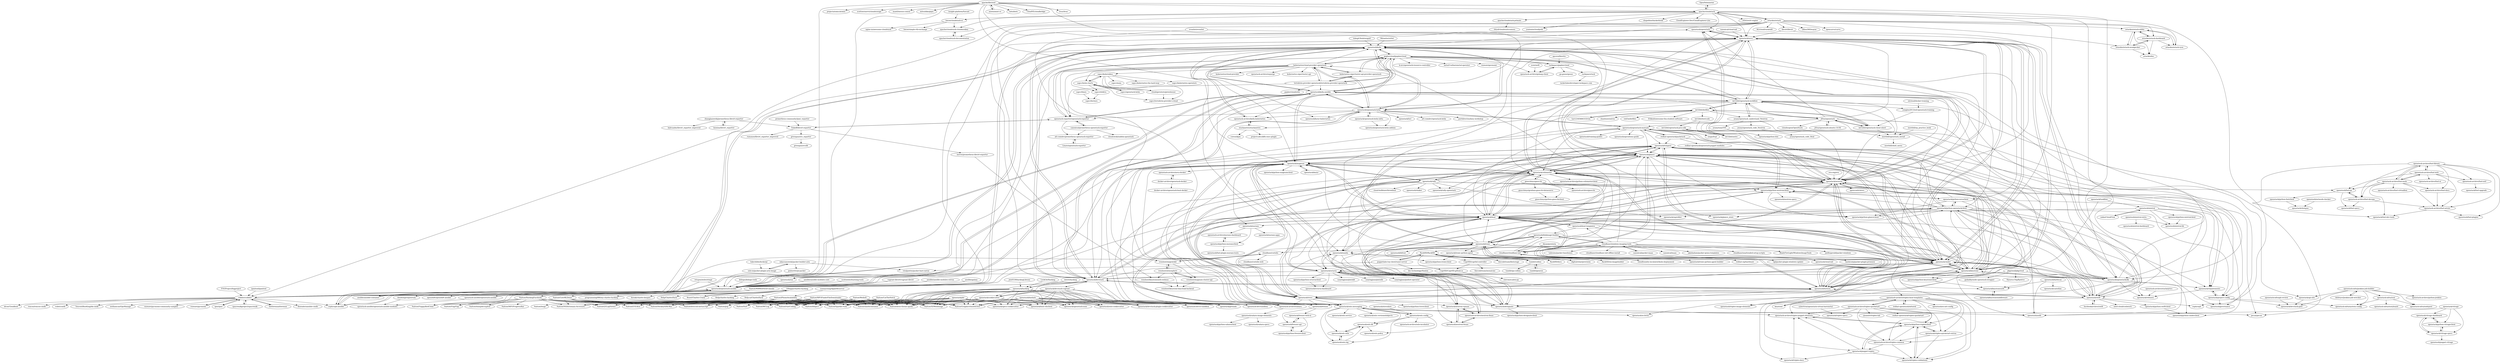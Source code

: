 digraph G {
"OpenNebula/one" -> "apache/cloudstack" ["e"=1]
"kubernetes/cloud-provider-openstack" -> "kubernetes-sigs/cluster-api-provider-openstack" ["e"=1]
"kubernetes/cloud-provider-openstack" -> "gophercloud/gophercloud"
"kubernetes/cloud-provider-openstack" -> "openstack/openstack-helm"
"kubernetes/cloud-provider-openstack" -> "terraform-provider-openstack/terraform-provider-openstack"
"kubernetes/cloud-provider-openstack" -> "openstack/kuryr-kubernetes" ["e"=1]
"kubernetes/cloud-provider-openstack" -> "openstack-exporter/openstack-exporter"
"kubernetes/cloud-provider-openstack" -> "openstack/magnum"
"kubernetes/cloud-provider-openstack" -> "sapcc/kubernikus"
"kubernetes/cloud-provider-openstack" -> "kubernetes/cloud-provider" ["e"=1]
"kubernetes/cloud-provider-openstack" -> "vexxhost/migratekit"
"kubernetes/cloud-provider-openstack" -> "openstack-archive/ospurge"
"kubernetes/cloud-provider-openstack" -> "sapcc/helm-charts"
"kubernetes/cloud-provider-openstack" -> "kubernetes-sigs/cluster-api" ["e"=1]
"kubernetes/cloud-provider-openstack" -> "openstack/kolla"
"kubernetes/cloud-provider-openstack" -> "openstack/zun" ["e"=1]
"openstack/openstack" -> "openstack/nova" ["e"=1]
"openstack/openstack" -> "openstack/neutron" ["e"=1]
"ipmitool/ipmitool" -> "cobbler/cobbler" ["e"=1]
"ipxe/ipxe" -> "cobbler/cobbler" ["e"=1]
"spacewalkproject/spacewalk" -> "cobbler/cobbler" ["e"=1]
"FOGProject/fogproject" -> "cobbler/cobbler" ["e"=1]
"zhangjianweibj/prometheus-libvirt-exporter" -> "kumina/libvirt_exporter"
"zhangjianweibj/prometheus-libvirt-exporter" -> "Tinkoff/libvirt-exporter"
"zhangjianweibj/prometheus-libvirt-exporter" -> "bykvaadm/libvirt_exporter_improved"
"openstack/keystone" -> "openstack/glance"
"openstack/keystone" -> "openstack/cinder"
"openstack/keystone" -> "openstack/neutron"
"openstack/keystone" -> "openstack/nova"
"openstack/keystone" -> "openstack/horizon"
"openstack/keystone" -> "openstack/swift"
"openstack/keystone" -> "openstack/ceilometer"
"openstack/keystone" -> "openstack/heat"
"openstack/keystone" -> "openstack/ironic"
"openstack/keystone" -> "openstack/python-keystoneclient"
"openstack/keystone" -> "openstack/trove"
"openstack/keystone" -> "openstack/magnum"
"openstack/keystone" -> "openstack/keystoneauth"
"openstack/keystone" -> "openstack/tempest"
"openstack/keystone" -> "openstack/devstack"
"prometheus-community/ipmi_exporter" -> "Tinkoff/libvirt-exporter" ["e"=1]
"vmware/pyvmomi" -> "cobbler/cobbler" ["e"=1]
"openstack-archive/tripleo-heat-templates" -> "openstack-archive/tripleo-common"
"openstack-archive/tripleo-heat-templates" -> "openstack/puppet-tripleo"
"openstack-archive/tripleo-heat-templates" -> "openstack/python-tripleoclient"
"openstack-archive/tripleo-heat-templates" -> "openstack-archive/tripleo-quickstart"
"openstack-archive/tripleo-heat-templates" -> "openstack/tripleo-quickstart-extras"
"openstack-archive/tripleo-heat-templates" -> "openstack/tripleo-docs"
"openstack-archive/tripleo-heat-templates" -> "redhat-openstack/infrared" ["e"=1]
"openstack-archive/tripleo-heat-templates" -> "openstack/os-net-config"
"openstack-archive/tripleo-heat-templates" -> "openstack/tripleo-validations"
"openstack-archive/tripleo-heat-templates" -> "openstack-archive/tripleo-puppet-elements"
"openstack-archive/tripleo-heat-templates" -> "openstack/tripleo-image-elements"
"8enet/Charles-Crack" -> "100apps/charles-hacking" ["e"=1]
"openstack/diskimage-builder" -> "openstack/ironic-python-agent"
"openstack/diskimage-builder" -> "openstack/tripleo-image-elements"
"openstack/diskimage-builder" -> "cloudbase/windows-imaging-tools"
"openstack/diskimage-builder" -> "openstack/designate"
"openstack/diskimage-builder" -> "openstack/ironic"
"JiYou/openstack" -> "JiYou/openstack-ubuntu-14-04"
"JiYou/openstack" -> "int32bit/openstack-workflow"
"JiYou/openstack" -> "int32bit/openstack-cheat-sheet"
"JiYou/openstack" -> "openstack/openstack-manuals"
"JiYou/openstack" -> "cloudisopen/OpenStack"
"JiYou/openstack" -> "openstack/openstack" ["e"=1]
"JiYou/openstack" -> "openstack/neutron"
"JiYou/openstack" -> "openstack/nova"
"JiYou/openstack" -> "meetbill/openstack_install"
"JiYou/openstack" -> "openstack/devstack"
"JiYou/openstack" -> "openstack/keystone"
"openvswitch/ovs" -> "openstack/neutron" ["e"=1]
"puppetlabs-toy-chest/razor-server" -> "dxc-technology/Hanlon"
"puppetlabs-toy-chest/razor-server" -> "RackHD/RackHD"
"puppetlabs-toy-chest/razor-server" -> "viralpoetry/packer-bare-metal"
"openstack/cookiecutter" -> "openstack/oslo-cookiecutter"
"openstack/cookiecutter" -> "openstack/heat-cfnclient"
"openstack/cookiecutter" -> "openstack-dev/ci-sandbox"
"openstack/cookiecutter" -> "openstack/devstack-plugin-cookiecutter"
"openstack/cookiecutter" -> "openstack/openstack-nose"
"openstack/cookiecutter" -> "openstack/grenade"
"openstack/cookiecutter" -> "openstack/specs-cookiecutter"
"openstack/cookiecutter" -> "Naituw/hexo-theme-apollo"
"openstack/cookiecutter" -> "Naituw/bfinject"
"openstack/cookiecutter" -> "Naituw/SDWebImage"
"openstack/cookiecutter" -> "Naituw/Sparkle-Fork"
"openstack/cookiecutter" -> "Naituw/GraphicsSmoothTest"
"openstack/cookiecutter" -> "Naituw/oauthconsumer"
"openstack/cookiecutter" -> "Naituw/FastCoding"
"openstack/cookiecutter" -> "Naituw/pop"
"openstack-exporter/openstack-exporter" -> "canonical/prometheus-openstack-exporter"
"openstack-exporter/openstack-exporter" -> "att-comdev/prometheus-openstack-exporter"
"openstack-exporter/openstack-exporter" -> "Tinkoff/libvirt-exporter"
"openstack-exporter/openstack-exporter" -> "gophercloud/gophercloud"
"openstack-exporter/openstack-exporter" -> "openstack/kolla-ansible"
"openstack-archive/sahara" -> "openstack/heat"
"openstack-archive/sahara" -> "openstack/sahara-image-elements"
"openstack/ironic" -> "openstack/ironic-python-agent"
"openstack/ironic" -> "openstack/glance"
"openstack/ironic" -> "openstack/cinder"
"openstack/ironic" -> "openstack/neutron"
"openstack/ironic" -> "openstack/nova"
"openstack/ironic" -> "openstack/keystone"
"openstack/ironic" -> "openstack/heat"
"openstack/ironic" -> "openstack/horizon"
"openstack/ironic" -> "openstack/magnum"
"openstack/ironic" -> "openstack/manila"
"openstack/ironic" -> "openstack/designate"
"openstack/ironic" -> "openstack/diskimage-builder"
"openstack/ironic" -> "openstack/python-ironicclient"
"openstack/ironic" -> "openstack/ceilometer"
"openstack/ironic" -> "openstack/bifrost"
"openstack-archive/fuel-astute" -> "openstack/fuel-plugins"
"openstack-archive/fuel-astute" -> "openstack/fuel-dev-tools"
"openstack-archive/fuel-ostf" -> "openstack/fuel-upgrade"
"openstack-archive/fuel-library" -> "openstack-archive/fuel-astute"
"openstack-archive/fuel-library" -> "openstack-archive/fuel-web"
"openstack-archive/fuel-library" -> "openstack-archive/fuel-main"
"openstack-archive/fuel-library" -> "openstack/fuel-plugins"
"openstack-archive/fuel-library" -> "openstack-archive/fuel-ostf"
"openstack-archive/fuel-library" -> "openstack-archive/fuel-docs"
"openstack-archive/fuel-library" -> "openstack/fuel-dev-tools"
"openstack-archive/fuel-library" -> "openstack-archive/fuel-devops"
"openstack-archive/fuel-devops" -> "openstack/fuel-qa"
"openstack-archive/fuel-devops" -> "openstack/fuel-specs"
"openstack-archive/fuel-devops" -> "openstack-archive/fuel-astute"
"openstack/stevedore" -> "openstack/oslo.config"
"openstack/openstacksdk" -> "openstack/python-openstackclient"
"openstack/openstacksdk" -> "openstack/octavia"
"openstack/openstacksdk" -> "openstack/python-neutronclient"
"openstack/openstacksdk" -> "openstack/cinder"
"openstack/openstacksdk" -> "openstack/designate"
"openstack/openstacksdk" -> "openstack/requirements"
"openstack/openstacksdk" -> "openstack/releases"
"openstack/openstacksdk" -> "openstack/heat"
"openstack/openstacksdk" -> "openstack/glance"
"openstack/rally" -> "openstack/tempest"
"openstack/rally" -> "openstack/shaker"
"openstack/rally" -> "openstack/rally-openstack"
"openstack/rally" -> "openstack/osprofiler"
"openstack/rally" -> "openstack/magnum"
"openstack/rally" -> "openstack/python-neutronclient"
"openstack/rally" -> "openstack-archive/sahara"
"openstack/rally" -> "openstack/freezer"
"openstack/rally" -> "openstack/octavia"
"openstack/rally" -> "openstack/project-config"
"openstack/rally" -> "cloud-bulldozer/browbeat" ["e"=1]
"openstack/rally" -> "openstack/glance"
"openstack/rally" -> "openstack/fuel-qa"
"openstack/rally" -> "openstack/manila"
"openstack/mistral" -> "nokia/CloudFlow"
"openstack/mistral" -> "openstack/python-mistralclient"
"openstack/mistral" -> "openstack/heat"
"openstack/mistral" -> "openstack/mistral-lib"
"openstack/mistral" -> "openstack/aodh"
"openstack/mistral" -> "openstack/requirements"
"cloudbase/windows-imaging-tools" -> "cloudbase/cloudbase-init"
"cloudbase/windows-imaging-tools" -> "cloudbase/cloudbase-init-offline-install"
"cloudbase/windows-imaging-tools" -> "openstack/diskimage-builder"
"cloudbase/windows-imaging-tools" -> "canonical/packer-maas" ["e"=1]
"cloudbase/windows-imaging-tools" -> "cloudbase/coriolis"
"cloudbase/windows-imaging-tools" -> "kubernetes/cloud-provider-openstack"
"cloudbase/windows-imaging-tools" -> "canonical/maas" ["e"=1]
"cloudbase/windows-imaging-tools" -> "openstack/heat-templates"
"cloudbase/windows-imaging-tools" -> "RackHD/RackHD"
"cloudbase/windows-imaging-tools" -> "openstack/kolla"
"cloudbase/windows-imaging-tools" -> "jakobadam/packer-qemu-templates" ["e"=1]
"cloudbase/windows-imaging-tools" -> "cloudbase/unattended-setup-scripts"
"cloudbase/windows-imaging-tools" -> "BladeFireLight/WindowsImageTools"
"cloudbase/windows-imaging-tools" -> "joefitzgerald/packer-windows" ["e"=1]
"cloudbase/windows-imaging-tools" -> "taliesins/packer-baseboxes" ["e"=1]
"ceph/ceph-ansible" -> "openstack/openstack-ansible" ["e"=1]
"ceph/ceph-ansible" -> "openstack/kolla-ansible" ["e"=1]
"ceph/ceph-ansible" -> "openstack/kolla" ["e"=1]
"openstack/taskflow" -> "openstack/os-brick"
"openstack/taskflow" -> "openstack/mistral"
"rackspace/gophercloud" -> "openstack-archive/golang-client"
"rackspace/gophercloud" -> "gophercloud/gophercloud"
"rackspace/gophercloud" -> "go-goose/goose"
"rackspace/gophercloud" -> "rackspace/rack"
"intere/hacking" -> "openstack/hacking" ["e"=1]
"Linaro/openstack-exporter" -> "att-comdev/prometheus-openstack-exporter"
"greenpau/ovs_exporter" -> "greenpau/ovsdb"
"solo-io/packer-plugin-arm-image" -> "mkaczanowski/packer-builder-arm"
"ovn-org/ovn" -> "openstack/neutron" ["e"=1]
"jwx0539/hackingLibrary" -> "openstack/hacking" ["e"=1]
"kubernetes-sigs/cluster-api-provider-openstack" -> "kubernetes/cloud-provider-openstack" ["e"=1]
"kubernetes-sigs/cluster-api-provider-openstack" -> "gophercloud/gophercloud" ["e"=1]
"kubernetes-sigs/cluster-api-provider-openstack" -> "terraform-provider-openstack/terraform-provider-openstack" ["e"=1]
"yeasy/easyOVS" -> "openstack/python-don"
"openstack/sahara-image-elements" -> "openstack/sahara-specs"
"openstack/sahara-image-elements" -> "openstack/python-saharaclient"
"openstack-archive/nova-docker" -> "docker-archive/openstack-docker"
"openstack-archive/stackalytics" -> "openstack/releases"
"openstack-archive/fuel-web" -> "openstack-archive/fuel-astute"
"openstack-archive/fuel-web" -> "openstack-archive/fuel-main"
"openstack-archive/fuel-web" -> "openstack-archive/fuel-library"
"openstack-archive/fuel-web" -> "openstack/fuel-qa"
"openstack-archive/fuel-web" -> "openstack-archive/fuel-ostf"
"openstack-archive/fuel-web" -> "openstack-archive/fuel-ui"
"openstack-archive/fuel-docs" -> "openstack-archive/fuel-astute"
"apache/cloudstack-cloudmonkey" -> "apache/cloudstack-documentation"
"openstack/trove" -> "openstack/python-troveclient"
"openstack/trove" -> "openstack/heat"
"openstack/trove" -> "openstack/ceilometer"
"openstack/trove" -> "openstack/glance"
"openstack/trove" -> "openstack/cinder"
"openstack/trove" -> "openstack/oslo.messaging"
"openstack/trove" -> "openstack/freezer"
"openstack/trove" -> "openstack/magnum"
"openstack/trove" -> "openstack/manila"
"openstack/trove" -> "openstack/designate"
"openstack/trove" -> "openstack/horizon"
"openstack/trove" -> "openstack/keystone"
"openstack/trove" -> "openstack/tempest"
"openstack/trove" -> "openstack-archive/sahara"
"openstack/trove" -> "openstack/neutron-vpnaas"
"openstack/bashate" -> "openstack/heat-cfnclient"
"openstack/bashate" -> "openstack-dev/ci-sandbox"
"openstack/bashate" -> "openstack/devstack-plugin-cookiecutter"
"openstack/bashate" -> "openstack/openstack-nose"
"openstack/bashate" -> "openstack/oslo-cookiecutter"
"openstack/bashate" -> "openstack/specs-cookiecutter"
"openstack/bashate" -> "openstack/grenade"
"openstack/bashate" -> "openstack-dev/sandbox"
"openstack/bashate" -> "Naituw/hexo-theme-apollo"
"openstack/bashate" -> "Naituw/bfinject"
"openstack/bashate" -> "Naituw/SDWebImage"
"openstack/bashate" -> "Naituw/Sparkle-Fork"
"openstack/bashate" -> "Naituw/GraphicsSmoothTest"
"openstack/bashate" -> "Naituw/oauthconsumer"
"openstack/bashate" -> "Naituw/FastCoding"
"apache/cloudstack-documentation" -> "apache/cloudstack-cloudmonkey"
"openstack/oslo.messaging" -> "openstack/oslo.config"
"openstack/oslo.messaging" -> "openstack/oslo.db"
"openstack/oslo.messaging" -> "openstack/oslo.utils"
"openstack/oslo.messaging" -> "openstack/aodh"
"openstack/oslo.messaging" -> "openstack/oslo.log"
"openstack/oslo.messaging" -> "openstack/ceilometer"
"openstack/oslo.messaging" -> "openstack/oslo.service"
"openstack/oslo.messaging" -> "pecan/pecan"
"openstack/oslo.messaging" -> "openstack/os-brick"
"openstack/oslo.messaging" -> "openstack/oslo.versionedobjects"
"openstack-archive/fuel-main" -> "openstack-archive/fuel-web"
"openstack-archive/fuel-main" -> "openstack-archive/fuel-library"
"openstack-archive/fuel-main" -> "openstack-archive/fuel-astute"
"openstack-archive/fuel-main" -> "openstack-archive/fuel-docs"
"openstack-archive/fuel-main" -> "openstack-archive/fuel-devops"
"openstack-archive/fuel-main" -> "openstack/fuel-dev-tools"
"openstack-archive/fuel-main" -> "openstack-archive/fuel-virtualbox"
"openstack-archive/fuel-main" -> "openstack/fuel-qa"
"Naituw/CutTheNotch" -> "Naituw/hexo-theme-apollo"
"Naituw/CutTheNotch" -> "Naituw/bfinject"
"Naituw/CutTheNotch" -> "Naituw/SDWebImage"
"Naituw/CutTheNotch" -> "Naituw/Sparkle-Fork"
"Naituw/CutTheNotch" -> "Naituw/GraphicsSmoothTest"
"Naituw/CutTheNotch" -> "Naituw/oauthconsumer"
"Naituw/CutTheNotch" -> "Naituw/FastCoding"
"Naituw/CutTheNotch" -> "Naituw/pop"
"Naituw/CutTheNotch" -> "Naituw/EYEAtos"
"Naituw/CutTheNotch" -> "Naituw/NSDictionary-Accessors"
"Naituw/CutTheNotch" -> "Naituw/QTLogViewer"
"Naituw/CutTheNotch" -> "Naituw/broccoli-metascript"
"Naituw/CutTheNotch" -> "Naituw/HockeySDK-Mac"
"Naituw/CutTheNotch" -> "Naituw/Surf"
"Naituw/CutTheNotch" -> "Naituw/MCLog"
"openstack/oslo.db" -> "openstack/oslo.policy"
"openstack/oslo.db" -> "openstack/oslo.utils"
"Naituw/MPOFinderFileDownloader" -> "Naituw/hexo-theme-apollo"
"Naituw/MPOFinderFileDownloader" -> "Naituw/bfinject"
"Naituw/MPOFinderFileDownloader" -> "Naituw/SDWebImage"
"Naituw/MPOFinderFileDownloader" -> "Naituw/Sparkle-Fork"
"Naituw/MPOFinderFileDownloader" -> "Naituw/GraphicsSmoothTest"
"Naituw/MPOFinderFileDownloader" -> "Naituw/oauthconsumer"
"Naituw/MPOFinderFileDownloader" -> "Naituw/FastCoding"
"Naituw/MPOFinderFileDownloader" -> "Naituw/pop"
"Naituw/MPOFinderFileDownloader" -> "Naituw/EYEAtos"
"Naituw/MPOFinderFileDownloader" -> "Naituw/NSDictionary-Accessors"
"Naituw/MPOFinderFileDownloader" -> "Naituw/QTLogViewer"
"Naituw/MPOFinderFileDownloader" -> "Naituw/broccoli-metascript"
"Naituw/MPOFinderFileDownloader" -> "Naituw/HockeySDK-Mac"
"Naituw/MPOFinderFileDownloader" -> "Naituw/Surf"
"Naituw/MPOFinderFileDownloader" -> "Naituw/MCLog"
"docker-archive/openstack-docker" -> "docker-archive/openstack-heat-docker"
"docker-archive/openstack-docker" -> "openstack-archive/nova-docker"
"openstack/python-mistralclient" -> "openstack/mistral-lib"
"blueboxgroup/ursula" -> "openstack-ansible/openstack-ansible-modules"
"openstack-archive/golang-client" -> "rackspace/gophercloud"
"openstack/ironic-python-agent" -> "openstack/python-ironicclient"
"openstack/ironic-python-agent" -> "openstack/ironic-python-agent-builder"
"openstack/ironic-python-agent" -> "redhat-cip/hardware"
"openstack/mistral-extra" -> "openstack/mistral-dashboard"
"openstack/mistral-extra" -> "openstack/mistral-lib"
"att-comdev/prometheus-openstack-exporter" -> "Linaro/openstack-exporter"
"mkaczanowski/packer-builder-arm" -> "solo-io/packer-plugin-arm-image"
"mkaczanowski/packer-builder-arm" -> "pndurette/pi-packer"
"mkaczanowski/packer-builder-arm" -> "viralpoetry/packer-bare-metal"
"openstack/openstack-manuals" -> "openstack/api-site"
"openstack/openstack-manuals" -> "openstack/glance"
"openstack/openstack-manuals" -> "openstack/cinder"
"openstack/openstack-manuals" -> "openstack/ceilometer"
"openstack/openstack-manuals" -> "openstack/heat"
"openstack/openstack-manuals" -> "openstack/training-guides"
"openstack/openstack-manuals" -> "openstack/governance"
"openstack/openstack-manuals" -> "openstack/operations-guide"
"openstack/openstack-manuals" -> "openstack/neutron"
"openstack/openstack-manuals" -> "openstack/requirements"
"openstack/openstack-manuals" -> "redhat-openstack/packstack"
"openstack/openstack-manuals" -> "openstack/tempest"
"openstack/openstack-manuals" -> "openstack/openstack-helm"
"openstack/kolla" -> "openstack/kolla-ansible"
"openstack/kolla" -> "openstack/openstack-ansible"
"openstack/kolla" -> "openstack-archive/kolla-kubernetes"
"openstack/kolla" -> "openstack/openstack-helm"
"openstack/kolla" -> "openstack/neutron"
"openstack/kolla" -> "openstack/cinder"
"openstack/kolla" -> "openstack/magnum"
"openstack/kolla" -> "openstack/devstack"
"openstack/kolla" -> "ceph/ceph-ansible" ["e"=1]
"openstack/kolla" -> "openstack/nova"
"openstack/kolla" -> "openstack/octavia"
"openstack/kolla" -> "openstack/horizon"
"openstack/kolla" -> "openstack/openstacksdk"
"openstack/kolla" -> "openstack/zun" ["e"=1]
"openstack/kolla" -> "gophercloud/gophercloud"
"theforeman/foreman" -> "cobbler/cobbler" ["e"=1]
"cobbler/cobbler" -> "theforeman/foreman" ["e"=1]
"cobbler/cobbler" -> "openstack/openstack-ansible"
"cobbler/cobbler" -> "fboender/ansible-cmdb" ["e"=1]
"cobbler/cobbler" -> "openstack/kolla"
"cobbler/cobbler" -> "idcos/Cloudboot" ["e"=1]
"cobbler/cobbler" -> "openstack/ironic"
"cobbler/cobbler" -> "roncoo/roncoo-cmdb" ["e"=1]
"cobbler/cobbler" -> "voilet/cmdb" ["e"=1]
"cobbler/cobbler" -> "ceph/ceph-ansible" ["e"=1]
"cobbler/cobbler" -> "TencentBlueKing/bk-cmdb" ["e"=1]
"cobbler/cobbler" -> "ipxe/ipxe" ["e"=1]
"cobbler/cobbler" -> "vmware/pyvmomi" ["e"=1]
"cobbler/cobbler" -> "spacewalkproject/spacewalk" ["e"=1]
"cobbler/cobbler" -> "welliamcao/OpsManage" ["e"=1]
"cobbler/cobbler" -> "vmware/pyvmomi-community-samples" ["e"=1]
"int32bit/openstack-java-sdk" -> "int32bit/notes"
"int32bit/openstack-java-sdk" -> "xmpy/hvpi"
"openstack/glance" -> "openstack/cinder"
"openstack/glance" -> "openstack/keystone"
"openstack/glance" -> "openstack/neutron"
"openstack/glance" -> "openstack/nova"
"openstack/glance" -> "openstack/heat"
"openstack/glance" -> "openstack/horizon"
"openstack/glance" -> "keystone" ["e"=1]
"openstack/glance" -> "openstack/swift"
"openstack/glance" -> "openstack/ceilometer"
"openstack/glance" -> "openstack/glance_store"
"openstack/glance" -> "openstack/python-glanceclient"
"openstack/glance" -> "openstack/ironic"
"openstack/glance" -> "openstack/tempest"
"openstack/glance" -> "openstack/magnum"
"openstack/glance" -> "openstack/trove"
"openstack/neutron" -> "openstack/nova"
"openstack/neutron" -> "openstack/cinder"
"openstack/neutron" -> "openstack/glance"
"openstack/neutron" -> "openstack/keystone"
"openstack/neutron" -> "openstack/horizon"
"openstack/neutron" -> "openstack/swift"
"openstack/neutron" -> "openstack/heat"
"openstack/neutron" -> "openstack/ceilometer"
"openstack/neutron" -> "openstack/ironic"
"openstack/neutron" -> "openstack/devstack"
"openstack/neutron" -> "openvswitch/ovs" ["e"=1]
"openstack/neutron" -> "openstack/kolla"
"openstack/neutron" -> "openstack/octavia"
"openstack/neutron" -> "openstack/openstack" ["e"=1]
"openstack/neutron" -> "openstack/python-neutronclient"
"ansible/ansible-modules-core" -> "openstack/openstack-ansible" ["e"=1]
"canonical/cloud-init" -> "cloudbase/cloudbase-init" ["e"=1]
"canonical/cloud-init" -> "openstack/nova" ["e"=1]
"lukechilds/dockerpi" -> "solo-io/packer-plugin-arm-image" ["e"=1]
"ansible/ansible-modules-extras" -> "openstack/openstack-ansible" ["e"=1]
"ansible/galaxy" -> "openstack/openstack-ansible" ["e"=1]
"openstack/openstack-ansible" -> "openstack/kolla"
"openstack/openstack-ansible" -> "ceph/ceph-ansible" ["e"=1]
"openstack/openstack-ansible" -> "openstack/kolla-ansible"
"openstack/openstack-ansible" -> "openstack/openstack-helm"
"openstack/openstack-ansible" -> "openstack/devstack"
"openstack/openstack-ansible" -> "openstack-ansible/openstack-ansible"
"openstack/openstack-ansible" -> "blueboxgroup/ursula"
"openstack/openstack-ansible" -> "openstack/neutron"
"openstack/openstack-ansible" -> "openstack/nova"
"openstack/openstack-ansible" -> "ansible/ansible-container" ["e"=1]
"openstack/openstack-ansible" -> "openshift/openshift-ansible" ["e"=1]
"openstack/openstack-ansible" -> "cobbler/cobbler"
"openstack/openstack-ansible" -> "openstack/magnum"
"openstack/openstack-ansible" -> "openstack/openstack-manuals"
"openstack/openstack-ansible" -> "openstack/openstack" ["e"=1]
"openstack/designate" -> "openstack/heat"
"openstack/designate" -> "openstack/python-designateclient"
"openstack/designate" -> "openstack-archive/tripleo-puppet-elements"
"openstack/designate" -> "openstack/octavia"
"openstack/octavia" -> "openstack-archive/neutron-lbaas"
"openstack/octavia" -> "openstack/designate"
"openstack/octavia" -> "openstack/python-octaviaclient"
"openstack/octavia" -> "openstack/zun" ["e"=1]
"openstack/octavia" -> "caoyingjunz/pixiulib" ["e"=1]
"openstack/octavia" -> "openstack/openstacksdk"
"openstack/octavia" -> "caoyingjunz/podset-operator" ["e"=1]
"openstack/octavia" -> "openstack/octavia-dashboard"
"openstack/octavia" -> "caoyingjunz/pixiukit" ["e"=1]
"cloudbase/cloudbase-init" -> "cloudbase/windows-imaging-tools"
"cloudbase/cloudbase-init" -> "cloudbase/cloudbase-init"
"cloudbase/cloudbase-init" -> "openstack/cloud-init"
"cloudbase/cloudbase-init" -> "openstack/diskimage-builder"
"cloudbase/cloudbase-init" -> "hashicorp/packer-plugin-proxmox" ["e"=1]
"cloudbase/cloudbase-init" -> "rgl/packer-plugin-windows-update" ["e"=1]
"cloudbase/cloudbase-init" -> "openstack/glance"
"debops/debops-tools" -> "openstack/openstack-ansible" ["e"=1]
"openstack/devstack" -> "openstack/nova"
"openstack/devstack" -> "openstack/neutron"
"openstack/devstack" -> "openstack/horizon"
"openstack/devstack" -> "openstack/openstack-ansible"
"openstack/devstack" -> "openstack/devstack-vagrant"
"openstack/devstack" -> "openstack/kolla"
"openstack/devstack" -> "openstack/cookiecutter"
"openstack/devstack" -> "openstack/openstack" ["e"=1]
"openstack/devstack" -> "openstack/hacking"
"openstack/devstack" -> "openstack/python-openstackclient"
"openstack/devstack" -> "openstack/cinder"
"openstack/devstack" -> "openstack/grenade"
"openstack/devstack" -> "openstack/keystone"
"openstack/devstack" -> "openstack/kolla-ansible"
"openstack/devstack" -> "openstack-dev/sandbox"
"openstack/horizon" -> "openstack/neutron"
"openstack/horizon" -> "openstack/nova"
"openstack/horizon" -> "openstack/keystone"
"openstack/horizon" -> "openstack/glance"
"openstack/horizon" -> "openstack/cinder"
"openstack/horizon" -> "openstack/swift"
"openstack/horizon" -> "openstack/ceilometer"
"openstack/horizon" -> "openstack/heat"
"openstack/horizon" -> "openstack/devstack"
"openstack/horizon" -> "openstack/ironic"
"openstack/horizon" -> "openstack/tempest"
"openstack/horizon" -> "openstack/trove"
"openstack/horizon" -> "openstack/designate"
"openstack/horizon" -> "openstack/magnum"
"openstack/horizon" -> "openstack/python-openstackclient"
"openstack/python-fuelclient" -> "openstack/shotgun"
"openstack/fuel-qa" -> "openstack-archive/fuel-devops"
"openstack/fuel-qa" -> "openstack/fuel-specs"
"openstack/fuel-qa" -> "openstack/python-fuelclient"
"pkgcloud/pkgcloud" -> "godaddy/node-openstack-wrapper"
"pkgcloud/pkgcloud" -> "Slynova-Org/flydrive" ["e"=1]
"pkgcloud/pkgcloud" -> "openstack/openstacksdk"
"pkgcloud/pkgcloud" -> "openstack/freezer"
"openstack-archive/neutron-lbaas" -> "openstack/neutron-vpnaas"
"openstack-archive/neutron-lbaas" -> "openstack/python-neutronclient"
"openstack-archive/neutron-lbaas" -> "openstack/neutron-fwaas"
"openstack/manila" -> "openstack/cinder"
"openstack/manila" -> "openstack/neutron-vpnaas"
"openstack/manila" -> "openstack/neutron-fwaas"
"openstack/manila" -> "openstack/designate"
"openstack/manila" -> "openstack/heat"
"openstack/manila" -> "openstack/octavia"
"tumblr/genesis" -> "tumblr/collins"
"tobegit3hub/seagull" -> "openstack/kolla" ["e"=1]
"openstack/freezer" -> "openstack/freezer-web-ui"
"openstack/freezer" -> "openstack/freezer-api"
"openstack-archive/tripleo-puppet-elements" -> "openstack/python-tripleoclient"
"openstack/devstack-vagrant" -> "openstack/grenade"
"openstack/devstack-vagrant" -> "openstack/heat-cfnclient"
"openstack/devstack-vagrant" -> "openstack-dev/ci-sandbox"
"openstack/devstack-vagrant" -> "openstack/devstack-plugin-cookiecutter"
"openstack/devstack-vagrant" -> "openstack/openstack-nose"
"openstack/devstack-vagrant" -> "openstack/oslo-cookiecutter"
"openstack/devstack-vagrant" -> "openstack/cookiecutter"
"openstack/devstack-vagrant" -> "openstack/specs-cookiecutter"
"openstack/devstack-vagrant" -> "openstack-dev/sandbox"
"openstack/devstack-vagrant" -> "Naituw/hexo-theme-apollo"
"openstack/devstack-vagrant" -> "Naituw/bfinject"
"openstack/devstack-vagrant" -> "Naituw/SDWebImage"
"openstack/devstack-vagrant" -> "Naituw/Sparkle-Fork"
"openstack/devstack-vagrant" -> "Naituw/GraphicsSmoothTest"
"openstack/devstack-vagrant" -> "Naituw/oauthconsumer"
"openstack/tempest" -> "openstack/rally"
"openstack/tempest" -> "openstack/heat"
"openstack/tempest" -> "openstack/glance"
"openstack/tempest" -> "openstack/python-openstackclient"
"openstack/tempest" -> "openstack/ceilometer"
"openstack/tempest" -> "openstack/cinder"
"openstack/tempest" -> "openstack/python-neutronclient"
"openstack/tempest" -> "openstack/requirements"
"openstack/tempest" -> "openstack/rally-openstack"
"openstack/tempest" -> "openstack/project-config"
"openstack/tempest" -> "openstack/horizon"
"openstack/tempest" -> "openstack/trove"
"openstack/tempest" -> "pecan/pecan"
"openstack/magnum" -> "openstack/heat"
"openstack/magnum" -> "openstack/ceilometer"
"openstack/magnum" -> "openstack/kuryr" ["e"=1]
"openstack/magnum" -> "openstack/python-magnumclient"
"openstack/magnum" -> "openstack/murano"
"openstack/magnum" -> "openstack/glance"
"openstack/magnum" -> "openstack/zun" ["e"=1]
"openstack/magnum" -> "openstack/rally"
"openstack/magnum" -> "openstack/freezer"
"openstack/magnum" -> "openstack/designate"
"openstack/magnum" -> "openstack/kolla"
"openstack/magnum" -> "openstack-archive/nova-docker"
"openstack/magnum" -> "openstack/oslo.messaging"
"openstack/magnum" -> "openstack-archive/sahara"
"openstack/magnum" -> "openstack/manila"
"canonical/packer-maas" -> "cloudbase/windows-imaging-tools" ["e"=1]
"openstack/python-novaclient" -> "openstack/python-neutronclient"
"openstack/python-novaclient" -> "openstack/python-glanceclient"
"openstack/python-novaclient" -> "openstack/python-cinderclient"
"openstack/python-novaclient" -> "openstack/python-keystoneclient"
"openstack/python-novaclient" -> "openstack/python-openstackclient"
"openstack/python-novaclient" -> "openstack/glance"
"yongluo2013/osf-openstack-training" -> "int32bit/openstack-cheat-sheet"
"openstack/project-config" -> "openstack/governance"
"openstack/project-config" -> "openstack/requirements"
"openstack/project-config" -> "openstack-infra/system-config"
"openstack/project-config" -> "openstack/devstack-gate"
"openstack/barbican" -> "openstack/keystoneauth"
"openstack/barbican" -> "openstack/castellan"
"openstack/barbican" -> "openstack/aodh"
"openstack/oslo.utils" -> "openstack/oslo.log"
"openstack/oslo.utils" -> "openstack/oslo.db"
"Tinkoff/libvirt-exporter" -> "rumanzo/libvirt_exporter_improved"
"Tinkoff/libvirt-exporter" -> "inovex/prometheus-libvirt-exporter"
"Tinkoff/libvirt-exporter" -> "openstack-exporter/openstack-exporter"
"Tinkoff/libvirt-exporter" -> "greenpau/ovs_exporter"
"yeasy/openstack_code_Neutron" -> "yeasy/openstack_code_Heat"
"openstack/neutron-fwaas" -> "openstack/neutron-vpnaas"
"openstack/neutron-fwaas" -> "openstack-archive/neutron-lbaas"
"openstack/neutron-vpnaas" -> "openstack/neutron-fwaas"
"openstack/neutron-vpnaas" -> "openstack-archive/neutron-lbaas"
"int32bit/notes" -> "int32bit/openstack-java-sdk"
"Naituw/WeiboX" -> "Naituw/hexo-theme-apollo"
"Naituw/WeiboX" -> "Naituw/bfinject"
"Naituw/WeiboX" -> "Naituw/SDWebImage"
"Naituw/WeiboX" -> "Naituw/Sparkle-Fork"
"Naituw/WeiboX" -> "Naituw/GraphicsSmoothTest"
"Naituw/WeiboX" -> "Naituw/oauthconsumer"
"Naituw/WeiboX" -> "Naituw/FastCoding"
"Naituw/WeiboX" -> "Naituw/pop"
"Naituw/WeiboX" -> "Naituw/EYEAtos"
"Naituw/WeiboX" -> "Naituw/NSDictionary-Accessors"
"Naituw/WeiboX" -> "Naituw/QTLogViewer"
"Naituw/WeiboX" -> "Naituw/broccoli-metascript"
"Naituw/WeiboX" -> "Naituw/HockeySDK-Mac"
"Naituw/WeiboX" -> "Naituw/Surf"
"Naituw/WeiboX" -> "Naituw/MCLog"
"apache/cloudstack-primate" -> "rhtyd/cloudstack-nonoss"
"openstack/oslo.log" -> "openstack/oslo.utils"
"openstack/oslo.log" -> "openstack/oslo.db"
"openstack/keystonemiddleware" -> "openstack/keystoneauth"
"yeasy/openstack_understand_Neutron" -> "yeasy/openstack_code_Neutron"
"yeasy/openstack_understand_Neutron" -> "int32bit/openstack-workflow"
"yeasy/openstack_understand_Neutron" -> "openstack/neutron"
"yeasy/openstack_understand_Neutron" -> "yeasy/easyOVS"
"Naituw/WBWebViewConsole" -> "Naituw/CoreMLDemo" ["e"=1]
"Naituw/WBWebViewConsole" -> "Naituw/FlapFlap" ["e"=1]
"Naituw/WBWebViewConsole" -> "Naituw/FlappyBirdClone" ["e"=1]
"zstackio/zstack" -> "zstackio/zstack-utility"
"zstackio/zstack" -> "zstackio/zstack-dashboard"
"zstackio/zstack" -> "zstackio/zstack-woodpecker"
"zstackio/zstack" -> "openstack/kolla"
"zstackio/zstack" -> "yunionio/cloudpods" ["e"=1]
"zstackio/zstack" -> "openstack/openstack-ansible"
"zstackio/zstack" -> "apache/cloudstack"
"zstackio/zstack" -> "zstackio/zstack-vyos"
"zstackio/zstack" -> "libvirt/libvirt" ["e"=1]
"zstackio/zstack" -> "fit2cloud/rackshift" ["e"=1]
"zstackio/zstack" -> "Qihoo360/wayne" ["e"=1]
"zstackio/zstack" -> "cobbler/cobbler"
"zstackio/zstack" -> "openstack/devstack"
"zstackio/zstack" -> "opencurve/curve" ["e"=1]
"zstackio/zstack" -> "openstack/nova"
"100apps/charles-hacking" -> "HeIp/charles-hacking"
"100apps/charles-hacking" -> "8enet/Charles-Crack" ["e"=1]
"100apps/charles-hacking" -> "HeIp-zz/CharlesHack"
"100apps/charles-hacking" -> "programming086/my-charles-hacking"
"100apps/charles-hacking" -> "duraki/charles-keygen"
"100apps/charles-hacking" -> "HeIp/CharlesHack"
"100apps/charles-hacking" -> "Naituw/HackingFacebook"
"scottslowe/learning-tools" -> "openstack/openstack-ansible" ["e"=1]
"libvirt/libvirt" -> "openstack/nova" ["e"=1]
"libvirt/libvirt" -> "openstack/neutron" ["e"=1]
"xiicloud/docker-training" -> "yongluo2013/osf-openstack-training"
"openstack/kuryr" -> "openstack/magnum" ["e"=1]
"openstack/puppet-tripleo" -> "openstack-archive/tripleo-puppet-elements"
"openstack/puppet-tripleo" -> "openstack/python-tripleoclient"
"openstack/puppet-tripleo" -> "openstack/tripleo-validations"
"openstack/puppet-tripleo" -> "openstack/tripleo-docs"
"openstack-archive/tripleo-common" -> "openstack-archive/tripleo-puppet-elements"
"openstack-archive/tripleo-common" -> "openstack/python-tripleoclient"
"openstack-archive/tripleo-common" -> "openstack/tripleo-validations"
"openstack-archive/tripleo-common" -> "openstack/puppet-tripleo"
"CoprHD/coprhd-controller" -> "CoprHD/CoprHD.github.io"
"CoprHD/coprhd-controller" -> "thecodeteam/mosaicme"
"tao12345666333/vim" -> "int32bit/dotfiles" ["e"=1]
"zstackio/zstack-utility" -> "zstackio/zstack-dashboard"
"zstackio/zstack-utility" -> "zstackio/zstack-woodpecker"
"zstackio/zstack-utility" -> "zstackio/zstack-vyos"
"zstackio/zstack-utility" -> "zstackio/doc"
"JiYou/openstack-ubuntu-14-04" -> "JiYou/openstack"
"zstackio/zstack-dashboard" -> "zstackio/zstack-utility"
"zstackio/zstack-dashboard" -> "zstackio/doc"
"zstackio/zstack-dashboard" -> "zstackio/zstack-woodpecker"
"zstackio/zstack-dashboard" -> "zstackio/zstack-vyos"
"int32bit/leetcode" -> "int32bit/openstack-java-sdk"
"int32bit/leetcode" -> "int32bit/notes"
"zstackio/zstack-woodpecker" -> "zstackio/doc"
"zstackio/zstack-woodpecker" -> "zstackio/zstack-utility"
"zstackio/zstack-woodpecker" -> "zstackio/zstack-dashboard"
"CoprHD/CoprHD.github.io" -> "swevm/scaleio-py"
"openstack/python-keystoneclient" -> "openstack/keystoneauth"
"rackspace/rack" -> "rackerlabs/developer.rackspace.com"
"cybertron/openstack-virtual-baremetal" -> "openstack/tripleo-specs"
"openstack/python-neutronclient" -> "openstack-archive/neutron-lbaas"
"openstack/python-neutronclient" -> "openstack/neutron-vpnaas"
"openstack/python-neutronclient" -> "openstack/python-novaclient"
"openstack/python-neutronclient" -> "openstack/python-glanceclient"
"openstack/python-neutronclient" -> "openstack/neutron-specs"
"gnocchixyz/grafana-gnocchi-datasource" -> "gnocchixyz/python-gnocchiclient"
"openstack/keystoneauth" -> "openstack/keystonemiddleware"
"gophercloud/gophercloud" -> "rackspace/gophercloud"
"gophercloud/gophercloud" -> "terraform-provider-openstack/terraform-provider-openstack"
"gophercloud/gophercloud" -> "kubernetes/cloud-provider-openstack"
"gophercloud/gophercloud" -> "kubernetes-sigs/cluster-api-provider-openstack" ["e"=1]
"gophercloud/gophercloud" -> "openstack-exporter/openstack-exporter"
"gophercloud/gophercloud" -> "openstack/openstack-helm"
"gophercloud/gophercloud" -> "openstack/kolla-ansible"
"gophercloud/gophercloud" -> "openstack/kolla"
"gophercloud/gophercloud" -> "openstack/openstacksdk"
"gophercloud/gophercloud" -> "int32bit/openstack-workflow"
"gophercloud/gophercloud" -> "openstack-archive/golang-client"
"gophercloud/gophercloud" -> "k-orc/openstack-resource-controller"
"gophercloud/gophercloud" -> "metal3-io/baremetal-operator" ["e"=1]
"gophercloud/gophercloud" -> "openstack/python-openstackclient"
"gophercloud/gophercloud" -> "vmware/govmomi" ["e"=1]
"facebookarchive/swift" -> "openstack/swift" ["e"=1]
"apache/libcloud" -> "openstack/openstacksdk"
"apache/libcloud" -> "mistio/mist-ce" ["e"=1]
"apache/libcloud" -> "openstack/glance"
"apache/libcloud" -> "openstack/openstack-ansible"
"apache/libcloud" -> "boto/boto" ["e"=1]
"apache/libcloud" -> "openstack/heat"
"apache/libcloud" -> "CloudVE/cloudbridge" ["e"=1]
"apache/libcloud" -> "hvac/hvac" ["e"=1]
"apache/libcloud" -> "openstack/magnum"
"apache/libcloud" -> "projectatomic/atomic" ["e"=1]
"apache/libcloud" -> "apache/cloudstack"
"apache/libcloud" -> "scottwernervt/cloudstorage"
"apache/libcloud" -> "mantl/mesos-consul" ["e"=1]
"apache/libcloud" -> "mitsuhiko/pipsi" ["e"=1]
"apache/libcloud" -> "ansible/ansible-container" ["e"=1]
"LockGit/Hacking" -> "openstack/hacking" ["e"=1]
"openstack/python-swiftclient" -> "openstack/python-cinderclient"
"RackHD/RackHD" -> "CoprHD/coprhd-controller"
"RackHD/RackHD" -> "RackHD/docs"
"RackHD/RackHD" -> "puppetlabs-toy-chest/razor-server"
"RackHD/RackHD" -> "tumblr/collins"
"RackHD/RackHD" -> "CoprHD/CoprHD.github.io"
"RackHD/RackHD" -> "digitalrebar/provision" ["e"=1]
"RackHD/RackHD" -> "RackHD/on-imagebuilder"
"RackHD/RackHD" -> "cloudfoundry-incubator/kubo-deployment" ["e"=1]
"RackHD/RackHD" -> "thecodeteam/libstorage" ["e"=1]
"diyan/pywinrm" -> "cloudbase/cloudbase-init" ["e"=1]
"openstack/python-openstackclient" -> "openstack/openstacksdk"
"openstack/python-openstackclient" -> "openstack/requirements"
"openstack/python-openstackclient" -> "openstack/python-neutronclient"
"openstack/python-openstackclient" -> "openstack/python-glanceclient"
"openstack/python-openstackclient" -> "openstack/python-novaclient"
"openstack/python-openstackclient" -> "openstack/releases"
"openstack/python-openstackclient" -> "openstack/tempest"
"openstack/python-openstackclient" -> "openstack/keystoneauth"
"openstack/python-openstackclient" -> "openstack/glance_store"
"openstack/python-openstackclient" -> "openstack/governance"
"openstack/python-openstackclient" -> "openstack/project-config"
"openstack/python-openstackclient" -> "openstack/heat"
"openstack/python-openstackclient" -> "openstack-archive/tripleo-common"
"openstack/python-openstackclient" -> "openstack/osprofiler"
"openstack/python-openstackclient" -> "openstack/glance"
"openstack/network-checker" -> "openstack/shotgun"
"openstack-ansible/openstack-ansible" -> "openstack-ansible/openstack-ansible-modules"
"openstack/python-tripleoclient" -> "openstack-archive/tripleo-puppet-elements"
"openstack/python-tripleoclient" -> "openstack/tripleo-validations"
"openstack/python-tripleoclient" -> "openstack/tripleo-quickstart-extras"
"openstack/python-tripleoclient" -> "openstack/puppet-tripleo"
"insight-platform/Savant" -> "bwsw/cloudstack-ui" ["e"=1]
"ktdreyer/jenkins-job-wrecker" -> "openstack-infra/jenkins-job-builder"
"openstack/freezer-api" -> "openstack/python-freezerclient"
"openstack/freezer-api" -> "openstack/freezer-web-ui"
"openstack/freezer-web-ui" -> "openstack/python-freezerclient"
"openstack/freezer-web-ui" -> "openstack/freezer-api"
"sapcc/elektra" -> "sapcc/hermes"
"openstack/vitrage" -> "openstack/vitrage-dashboard"
"openstack/vitrage" -> "openstack/python-vitrageclient"
"openstack/vitrage" -> "openstack/vitrage-specs"
"openstack/vitrage" -> "openstack/aodh"
"openstack/vitrage-specs" -> "openstack/python-vitrageclient"
"openstack/vitrage-specs" -> "openstack/puppet-vitrage"
"openstack/vitrage-specs" -> "openstack/vitrage-dashboard"
"openstack/vitrage-dashboard" -> "openstack/python-vitrageclient"
"openstack/vitrage-dashboard" -> "openstack/vitrage-specs"
"openstack/python-vitrageclient" -> "openstack/vitrage-dashboard"
"openstack/python-vitrageclient" -> "openstack/vitrage-specs"
"openstack/tripleo-docs" -> "openstack-archive/tripleo-puppet-elements"
"stackanetes/stackanetes" -> "openstack-archive/kolla-kubernetes"
"stackanetes/stackanetes" -> "coreos/kpm"
"stackanetes/stackanetes" -> "projectcalico/k8s-exec-plugin" ["e"=1]
"cloudbase/coriolis" -> "cloudbase/coriolis-web"
"cloudbase/coriolis" -> "vexxhost/migratekit"
"int32bit/openstack-cheat-sheet" -> "int32bit/openstack-workflow"
"int32bit/openstack-cheat-sheet" -> "int32bit/dotfiles"
"int32bit/openstack-cheat-sheet" -> "meetbill/openstack_install"
"int32bit/openstack-cheat-sheet" -> "JiYou/openstack"
"openstack/requirements" -> "openstack/releases"
"openstack/requirements" -> "openstack/project-config"
"retspen/webvirtmgr" -> "cobbler/cobbler" ["e"=1]
"retspen/webvirtmgr" -> "openstack/openstack-ansible" ["e"=1]
"mistio/mist-ce" -> "apache/libcloud" ["e"=1]
"ansible/ansible-container" -> "openstack/openstack-ansible" ["e"=1]
"tumblr/collins" -> "tumblr/genesis"
"tumblr/collins" -> "tumblr/go-collins"
"tumblr/collins" -> "RackHD/RackHD"
"openstack/tripleo-validations" -> "openstack/python-tripleoclient"
"openstack-archive/tripleo-quickstart" -> "openstack/tripleo-quickstart-extras"
"openstack-archive/tripleo-quickstart" -> "openstack-archive/tripleo-common"
"openstack-archive/tripleo-quickstart" -> "openstack-archive/tripleo-heat-templates"
"openstack-archive/tripleo-quickstart" -> "openstack/python-tripleoclient"
"openstack-archive/tripleo-quickstart" -> "cjeanner/tripleo-lab"
"openstack-archive/tripleo-quickstart" -> "openstack/tripleo-validations"
"openstack-archive/tripleo-quickstart" -> "openstack-archive/tripleo-puppet-elements"
"openstack-archive/tripleo-quickstart" -> "redhat-openstack/tripleo-quickstart"
"openstack-archive/tripleo-quickstart" -> "openstack/tripleo-specs"
"redhat-openstack/infrared" -> "openstack-archive/tripleo-heat-templates" ["e"=1]
"apcera/libretto" -> "rackspace/gophercloud" ["e"=1]
"vexxhost/magnum-cluster-api" -> "vexxhost/keystone-keycloak-backend"
"vexxhost/magnum-cluster-api" -> "vexxhost/atmosphere"
"openstack/pbr" -> "openstack/oslo-cookiecutter"
"openstack/pbr" -> "openstack/heat-cfnclient"
"openstack/pbr" -> "openstack-dev/ci-sandbox"
"openstack/pbr" -> "openstack/devstack-plugin-cookiecutter"
"openstack/pbr" -> "openstack/openstack-nose"
"openstack/pbr" -> "openstack/specs-cookiecutter"
"openstack/pbr" -> "openstack/grenade"
"openstack/pbr" -> "Naituw/hexo-theme-apollo"
"openstack/pbr" -> "Naituw/bfinject"
"openstack/pbr" -> "Naituw/SDWebImage"
"openstack/pbr" -> "Naituw/Sparkle-Fork"
"openstack/pbr" -> "Naituw/GraphicsSmoothTest"
"openstack/pbr" -> "Naituw/oauthconsumer"
"openstack/pbr" -> "Naituw/FastCoding"
"openstack/pbr" -> "Naituw/pop"
"openstack/python-freezerclient" -> "openstack/freezer-api"
"openstack-archive/kolla-kubernetes" -> "openstack/kolla"
"openstack-archive/kolla-kubernetes" -> "stackanetes/stackanetes"
"openstack/api-site" -> "openstack/devstack-gate"
"vexxhost/atmosphere" -> "vexxhost/magnum-cluster-api"
"vexxhost/atmosphere" -> "vexxhost/migratekit"
"vexxhost/atmosphere" -> "vexxhost/keystone-keycloak-backend"
"vexxhost/atmosphere" -> "vexxhost/keystoneauth-websso"
"int32bit/openstack-workflow" -> "int32bit/openstack-cheat-sheet"
"int32bit/openstack-workflow" -> "int32bit/dotfiles"
"int32bit/openstack-workflow" -> "JiYou/openstack"
"int32bit/openstack-workflow" -> "yeasy/openstack_understand_Neutron"
"int32bit/openstack-workflow" -> "openstack/nova"
"int32bit/openstack-workflow" -> "meetbill/openstack_install"
"int32bit/openstack-workflow" -> "openstack/kolla-ansible"
"int32bit/openstack-workflow" -> "openstack/neutron"
"int32bit/openstack-workflow" -> "openstack/kolla"
"int32bit/openstack-workflow" -> "pecan/pecan"
"int32bit/openstack-workflow" -> "yongluo2013/osf-openstack-training"
"int32bit/openstack-workflow" -> "openstack/oslo.messaging"
"int32bit/openstack-workflow" -> "gophercloud/gophercloud"
"int32bit/openstack-workflow" -> "openstack/devstack"
"int32bit/openstack-workflow" -> "openstack/openstack-helm"
"openstack/cinder" -> "openstack/glance"
"openstack/cinder" -> "openstack/neutron"
"openstack/cinder" -> "openstack/keystone"
"openstack/cinder" -> "openstack/nova"
"openstack/cinder" -> "openstack/horizon"
"openstack/cinder" -> "openstack/heat"
"openstack/cinder" -> "openstack/swift"
"openstack/cinder" -> "openstack/ceilometer"
"openstack/cinder" -> "openstack/manila"
"openstack/cinder" -> "openstack/ironic"
"openstack/cinder" -> "openstack/octavia"
"openstack/cinder" -> "openstack/tempest"
"openstack/cinder" -> "openstack/python-cinderclient"
"openstack/cinder" -> "openstack/trove"
"openstack/cinder" -> "openstack/openstack-manuals"
"openstack/ceilometer" -> "openstack/heat"
"openstack/ceilometer" -> "openstack/aodh"
"openstack/ceilometer" -> "openstack/cinder"
"openstack/ceilometer" -> "openstack/glance"
"openstack/ceilometer" -> "openstack/oslo.messaging"
"openstack/ceilometer" -> "openstack/trove"
"openstack/ceilometer" -> "openstack/magnum"
"openstack/ceilometer" -> "openstack/neutron-vpnaas"
"openstack/ceilometer" -> "openstack/keystone"
"openstack/ceilometer" -> "openstack/neutron"
"openstack/ceilometer" -> "openstack-archive/sahara"
"openstack/ceilometer" -> "openstack/tempest"
"openstack/ceilometer" -> "gnocchixyz/gnocchi"
"openstack/ceilometer" -> "openstack-archive/python-ceilometerclient"
"openstack/ceilometer" -> "openstack/python-neutronclient"
"int32bit/dotfiles" -> "int32bit/openstack-workflow"
"int32bit/dotfiles" -> "int32bit/openstack-cheat-sheet"
"int32bit/dotfiles" -> "openstack/magnum"
"int32bit/dotfiles" -> "JiYou/openstack"
"int32bit/dotfiles" -> "int32bit/leetcode"
"int32bit/dotfiles" -> "shanhuio/smlvm"
"int32bit/dotfiles" -> "eoli3n/dotfiles" ["e"=1]
"int32bit/dotfiles" -> "tao12345666333/vim" ["e"=1]
"int32bit/dotfiles" -> "Ethkuil/awesome-thu-student-software" ["e"=1]
"int32bit/dotfiles" -> "yeasy/openstack_understand_Neutron"
"Mirantis/virtlet" -> "openstack/kolla" ["e"=1]
"ncw/swift" -> "openstack-archive/golang-client"
"Naituw/iPhoneAvailability" -> "Naituw/lwapi"
"Naituw/iPhoneAvailability" -> "Naituw/hexo-theme-apollo"
"Naituw/iPhoneAvailability" -> "Naituw/bfinject"
"Naituw/iPhoneAvailability" -> "Naituw/SDWebImage"
"Naituw/iPhoneAvailability" -> "Naituw/Sparkle-Fork"
"Naituw/iPhoneAvailability" -> "Naituw/GraphicsSmoothTest"
"Naituw/iPhoneAvailability" -> "Naituw/oauthconsumer"
"Naituw/iPhoneAvailability" -> "Naituw/FastCoding"
"Naituw/iPhoneAvailability" -> "Naituw/pop"
"Naituw/iPhoneAvailability" -> "Naituw/EYEAtos"
"Naituw/iPhoneAvailability" -> "Naituw/NSDictionary-Accessors"
"Naituw/iPhoneAvailability" -> "Naituw/QTLogViewer"
"Naituw/iPhoneAvailability" -> "Naituw/broccoli-metascript"
"Naituw/iPhoneAvailability" -> "Naituw/HockeySDK-Mac"
"Naituw/iPhoneAvailability" -> "Naituw/Surf"
"sunnyyoung/AppleReserver" -> "Naituw/iPhoneAvailability" ["e"=1]
"inovex/prometheus-libvirt-exporter" -> "vexxhost/keystoneauth-websso"
"openstack/heat" -> "openstack/ceilometer"
"openstack/heat" -> "openstack/magnum"
"openstack/heat" -> "openstack/glance"
"openstack/heat" -> "openstack/cinder"
"openstack/heat" -> "openstack/heat-templates"
"openstack/heat" -> "openstack/designate"
"openstack/heat" -> "openstack/trove"
"openstack/heat" -> "openstack-archive/sahara"
"openstack/heat" -> "openstack/tempest"
"openstack/heat" -> "openstack/keystone"
"openstack/heat" -> "openstack/neutron"
"openstack/heat" -> "openstack/manila"
"openstack/heat" -> "openstack/horizon"
"openstack/heat" -> "openstack/octavia"
"openstack/heat" -> "openstack/murano"
"openstack/nova" -> "openstack/neutron"
"openstack/nova" -> "openstack/cinder"
"openstack/nova" -> "openstack/glance"
"openstack/nova" -> "openstack/swift"
"openstack/nova" -> "openstack/horizon"
"openstack/nova" -> "openstack/keystone"
"openstack/nova" -> "openstack/openstack" ["e"=1]
"openstack/nova" -> "openstack/devstack"
"openstack/nova" -> "openstack/ironic"
"openstack/nova" -> "openstack/heat"
"openstack/nova" -> "openstack/ceilometer"
"openstack/nova" -> "openstack/python-novaclient"
"openstack/nova" -> "openstack/kolla"
"openstack/nova" -> "int32bit/openstack-workflow"
"openstack/nova" -> "openstack/openstack-ansible"
"openstack/swift" -> "openstack/nova"
"openstack/swift" -> "openstack/neutron"
"openstack/swift" -> "openstack/glance"
"openstack/swift" -> "openstack/cinder"
"openstack/swift" -> "openstack/keystone"
"openstack/swift" -> "openstack/horizon"
"openstack/swift" -> "openstack/python-swiftclient"
"openstack/swift" -> "openstack/openstack" ["e"=1]
"openstack/swift" -> "openstack/heat"
"openstack/swift" -> "keystone" ["e"=1]
"openstack/swift" -> "ceph/ceph" ["e"=1]
"openstack/swift" -> "openstack/devstack"
"openstack/swift" -> "facebookarchive/swift" ["e"=1]
"openstack/swift" -> "intel-cloud/cosbench" ["e"=1]
"openstack/swift" -> "openstack/ironic"
"eventlet/eventlet" -> "openstack/oslo.messaging" ["e"=1]
"eventlet/eventlet" -> "openstack/nova" ["e"=1]
"openstack/kolla-ansible" -> "openstack/kolla"
"openstack/kolla-ansible" -> "openstack/openstack-ansible"
"openstack/kolla-ansible" -> "openstack/openstack-helm"
"openstack/kolla-ansible" -> "openstack-archive/kolla-kubernetes"
"openstack/kolla-ansible" -> "ceph/ceph-ansible" ["e"=1]
"openstack/kolla-ansible" -> "openstack-exporter/openstack-exporter"
"openstack/kolla-ansible" -> "openstack/cinder"
"openstack/kolla-ansible" -> "openstack/nova"
"openstack/kolla-ansible" -> "openstack/neutron"
"openstack/kolla-ansible" -> "openstack/openstacksdk"
"openstack/kolla-ansible" -> "openstack/octavia"
"openstack/kolla-ansible" -> "openstack/devstack"
"openstack/kolla-ansible" -> "gophercloud/gophercloud"
"openstack/kolla-ansible" -> "openstack/keystone"
"openstack/kolla-ansible" -> "int32bit/openstack-workflow"
"openstack-infra/jenkins-job-builder" -> "ktdreyer/jenkins-job-wrecker"
"openstack-infra/jenkins-job-builder" -> "openstack-infra/zuul"
"openstack-infra/jenkins-job-builder" -> "openstack-infra/nodepool"
"openstack-infra/jenkins-job-builder" -> "openstack/devstack-gate"
"openstack-infra/jenkins-job-builder" -> "openstack-archive/python-jenkins" ["e"=1]
"openstack-infra/jenkins-job-builder" -> "openstack-infra/system-config"
"openstack-infra/jenkins-job-builder" -> "openstack/api-site"
"meetbill/op_practice_book" -> "meetbill/openstack_install" ["e"=1]
"openstack-infra/zuul" -> "openstack-infra/nodepool"
"openstack-infra/zuul" -> "openstack-infra/storyboard"
"openstack-infra/zuul" -> "openstack-infra/system-config"
"sapcc/helm-charts" -> "sapcc/openstack-helm"
"sapcc/helm-charts" -> "sapcc/kubernikus"
"sapcc/helm-charts" -> "cloudoperators/greenhouse"
"sapcc/helm-charts" -> "sapcc/terraform-provider-ccloud"
"sapcc/helm-charts" -> "sapcc/elektra"
"openstack/oslo.config" -> "openstack/oslo.db"
"openstack/oslo.config" -> "openstack/oslo.policy"
"openstack/oslo.config" -> "openstack/oslo.log"
"openstack/oslo.config" -> "openstack/oslo.messaging"
"openstack/oslo.config" -> "openstack-archive/oslo-incubator"
"cloudoperators/greenhouse" -> "sapcc/terraform-provider-ccloud"
"bwsw/cloudstack-ui" -> "ngine-io/awesome-cloudstack"
"bwsw/cloudstack-ui" -> "apache/cloudstack-cloudmonkey"
"bwsw/cloudstack-ui" -> "bwsw/simple-rtb-exchange"
"redhat-openstack/packstack" -> "redhat-openstack/openstack-puppet-modules"
"redhat-openstack/packstack" -> "openstack/openstack-manuals"
"redhat-openstack/packstack" -> "openstack/python-neutronclient"
"redhat-openstack/packstack" -> "openstack/tempest"
"openstack-infra/git-review" -> "openstack/devstack-gate"
"canonical/prometheus-openstack-exporter" -> "att-comdev/prometheus-openstack-exporter"
"canonical/prometheus-openstack-exporter" -> "openstack-exporter/openstack-exporter"
"canonical/prometheus-openstack-exporter" -> "cloudowski/zabbix-openstack"
"sapcc/openstack-helm" -> "sapcc/helm-charts"
"openstack/tripleo-quickstart-extras" -> "openstack/python-tripleoclient"
"openstack/tripleo-quickstart-extras" -> "openstack-archive/tripleo-common"
"openstack/tripleo-quickstart-extras" -> "openstack/tripleo-validations"
"zstackio/zstack-vyos" -> "zstackio/zstack-utility"
"vexxhost/keystoneauth-websso" -> "vexxhost/keystone-keycloak-backend"
"Naituw/HackingFacebook" -> "Naituw/FlapFlap"
"Naituw/HackingFacebook" -> "Naituw/FlappyBirdClone"
"Naituw/HackingFacebook" -> "Naituw/dumpdecrypted"
"Naituw/HackingFacebook" -> "Naituw/MPOProgressBar"
"Naituw/HackingFacebook" -> "Naituw/hexo-theme-apollo"
"Naituw/HackingFacebook" -> "Naituw/bfinject"
"Naituw/HackingFacebook" -> "Naituw/SDWebImage"
"Naituw/HackingFacebook" -> "Naituw/Sparkle-Fork"
"Naituw/HackingFacebook" -> "Naituw/GraphicsSmoothTest"
"Naituw/HackingFacebook" -> "Naituw/oauthconsumer"
"Naituw/HackingFacebook" -> "Naituw/FastCoding"
"Naituw/HackingFacebook" -> "Naituw/pop"
"Naituw/HackingFacebook" -> "Naituw/EYEAtos"
"Naituw/HackingFacebook" -> "Naituw/NSDictionary-Accessors"
"Naituw/HackingFacebook" -> "Naituw/QTLogViewer"
"openstack/openstack-helm" -> "openstack/openstack-helm-infra"
"openstack/openstack-helm" -> "openstack/kolla"
"openstack/openstack-helm" -> "openstack/kolla-ansible"
"openstack/openstack-helm" -> "kubernetes/cloud-provider-openstack"
"openstack/openstack-helm" -> "openstack/kuryr-kubernetes" ["e"=1]
"openstack/openstack-helm" -> "openstack/openstack-ansible"
"openstack/openstack-helm" -> "openstack-archive/kolla-kubernetes"
"openstack/openstack-helm" -> "att-comdev/openstack-helm" ["e"=1]
"openstack/openstack-helm" -> "openstack/openstack-helm-addons"
"openstack/openstack-helm" -> "portdirect/sydney-workshop"
"openstack/openstack-helm" -> "openstack/loci"
"openstack/openstack-helm" -> "openstack/openstack-manuals"
"openstack/openstack-helm" -> "openstack-exporter/openstack-exporter"
"openstack/openstack-helm" -> "gophercloud/gophercloud"
"openstack/openstack-helm" -> "stackanetes/stackanetes"
"kumina/libvirt_exporter" -> "zhangjianweibj/prometheus-libvirt-exporter"
"vexxhost/migratekit" -> "vexxhost/atmosphere"
"vexxhost/migratekit" -> "cloudbase/coriolis"
"vexxhost/migratekit" -> "vexxhost/magnum-cluster-api"
"sapcc/kubernikus" -> "cloudoperators/greenhouse"
"sapcc/kubernikus" -> "sapcc/terraform-provider-ccloud"
"sapcc/kubernikus" -> "sapcc/helm-charts"
"sapcc/kubernikus" -> "sapcc/elektra"
"sapcc/kubernikus" -> "sapcc/kubernetes-the-hard-way"
"sapcc/kubernikus" -> "sapcc/kubernetes-operators" ["e"=1]
"sapcc/kubernikus" -> "sapcc/maia" ["e"=1]
"openstack/python-octaviaclient" -> "openstack/octavia-dashboard"
"sapcc/limes" -> "sapcc/hermes"
"apache/cloudstack" -> "OpenNebula/one" ["e"=1]
"apache/cloudstack" -> "openstack/openstack" ["e"=1]
"apache/cloudstack" -> "apache/cloudstack-cloudmonkey"
"apache/cloudstack" -> "oVirt/ovirt-engine" ["e"=1]
"apache/cloudstack" -> "bwsw/cloudstack-ui"
"apache/cloudstack" -> "yunionio/cloudpods" ["e"=1]
"apache/cloudstack" -> "openstack/nova"
"apache/cloudstack" -> "zstackio/zstack"
"apache/cloudstack" -> "apache/cloudstack-documentation"
"apache/cloudstack" -> "shapeblue/hackerbook"
"apache/cloudstack" -> "ceph/ceph" ["e"=1]
"apache/cloudstack" -> "openstack/swift"
"apache/cloudstack" -> "apache/cloudstack-primate"
"apache/cloudstack" -> "openstack/cinder"
"apache/cloudstack" -> "CloudExplorer-Dev/CloudExplorer-Lite" ["e"=1]
"vagrant-libvirt/vagrant-libvirt" -> "openstack/openstack-ansible" ["e"=1]
"openstack/heat-templates" -> "openstack/heat"
"openstack/heat-templates" -> "openstack/diskimage-builder"
"openstack/heat-templates" -> "openstack-archive/tripleo-heat-templates"
"openstack/heat-templates" -> "openstack/magnum"
"openstack/heat-templates" -> "openstack/python-openstackclient"
"openstack/openstack-helm-infra" -> "openstack/openstack-helm"
"openstack/openstack-helm-infra" -> "openstack/openstack-helm-addons"
"meetbill/openstack_install" -> "meetbill/shell_menu" ["e"=1]
"terraform-provider-openstack/terraform-provider-openstack" -> "gophercloud/gophercloud"
"terraform-provider-openstack/terraform-provider-openstack" -> "kubernetes/cloud-provider-openstack"
"terraform-provider-openstack/terraform-provider-openstack" -> "kubernetes-sigs/cluster-api-provider-openstack" ["e"=1]
"terraform-provider-openstack/terraform-provider-openstack" -> "openstack-exporter/openstack-exporter"
"terraform-provider-openstack/terraform-provider-openstack" -> "gophercloud/utils"
"terraform-provider-openstack/terraform-provider-openstack" -> "openstack/kolla-ansible"
"Naituw/CoreMLDemo" -> "Naituw/FlapFlap"
"Naituw/CoreMLDemo" -> "Naituw/FlappyBirdClone"
"Naituw/CoreMLDemo" -> "Naituw/hexo-theme-apollo"
"Naituw/CoreMLDemo" -> "Naituw/bfinject"
"Naituw/CoreMLDemo" -> "Naituw/SDWebImage"
"Naituw/CoreMLDemo" -> "Naituw/Sparkle-Fork"
"Naituw/CoreMLDemo" -> "Naituw/GraphicsSmoothTest"
"Naituw/CoreMLDemo" -> "Naituw/oauthconsumer"
"Naituw/CoreMLDemo" -> "Naituw/FastCoding"
"Naituw/CoreMLDemo" -> "Naituw/pop"
"Naituw/CoreMLDemo" -> "Naituw/EYEAtos"
"Naituw/CoreMLDemo" -> "Naituw/NSDictionary-Accessors"
"Naituw/CoreMLDemo" -> "Naituw/QTLogViewer"
"Naituw/CoreMLDemo" -> "Naituw/broccoli-metascript"
"Naituw/CoreMLDemo" -> "Naituw/HockeySDK-Mac"
"gnocchixyz/gnocchi" -> "openstack/ceilometer"
"gnocchixyz/gnocchi" -> "gnocchixyz/grafana-gnocchi-datasource"
"gnocchixyz/gnocchi" -> "openstack/aodh"
"gnocchixyz/gnocchi" -> "openstack/oslo.messaging"
"gnocchixyz/gnocchi" -> "openstack-archive/gnocchi"
"gnocchixyz/gnocchi" -> "gnocchixyz/python-gnocchiclient"
"openstack/murano" -> "openstack-archive/murano-dashboard"
"openstack/murano" -> "openstack/murano-apps"
"openstack/murano" -> "openstack/python-muranoclient"
"openstack/hacking" -> "openstack/heat-cfnclient"
"openstack/hacking" -> "openstack-dev/ci-sandbox"
"openstack/hacking" -> "openstack/devstack-plugin-cookiecutter"
"openstack/hacking" -> "openstack/openstack-nose"
"openstack/hacking" -> "openstack/grenade"
"openstack/hacking" -> "openstack/oslo-cookiecutter"
"openstack/hacking" -> "openstack-dev/sandbox"
"openstack/hacking" -> "openstack/specs-cookiecutter"
"openstack/hacking" -> "openstack/cookiecutter"
"openstack/hacking" -> "Naituw/hexo-theme-apollo"
"openstack/hacking" -> "Naituw/bfinject"
"openstack/hacking" -> "Naituw/SDWebImage"
"openstack/hacking" -> "Naituw/Sparkle-Fork"
"openstack/hacking" -> "Naituw/GraphicsSmoothTest"
"openstack/hacking" -> "Naituw/oauthconsumer"
"nokia/CloudFlow" -> "openstack/mistral"
"openstack-archive/murano-dashboard" -> "openstack/python-muranoclient"
"openstack/python-muranoclient" -> "openstack/fuel-plugin-murano-tests"
"openstack/python-muranoclient" -> "openstack-archive/murano-dashboard"
"OpenNebula/one" ["l"="9.377,-8.73", "c"=14]
"apache/cloudstack" ["l"="1.371,15.005"]
"kubernetes/cloud-provider-openstack" ["l"="1.194,15.042"]
"kubernetes-sigs/cluster-api-provider-openstack" ["l"="9.957,-12.582", "c"=1195]
"gophercloud/gophercloud" ["l"="1.207,15.103"]
"openstack/openstack-helm" ["l"="1.232,15.09"]
"terraform-provider-openstack/terraform-provider-openstack" ["l"="1.173,15.079"]
"openstack/kuryr-kubernetes" ["l"="8.532,-9.503", "c"=14]
"openstack-exporter/openstack-exporter" ["l"="1.17,15.056"]
"openstack/magnum" ["l"="1.333,15.16"]
"sapcc/kubernikus" ["l"="1.093,14.989"]
"kubernetes/cloud-provider" ["l"="8.087,-9.406", "c"=14]
"vexxhost/migratekit" ["l"="1.185,14.936"]
"openstack-archive/ospurge" ["l"="1.16,15.004"]
"sapcc/helm-charts" ["l"="1.079,15.005"]
"kubernetes-sigs/cluster-api" ["l"="7.894,-9.107", "c"=14]
"openstack/kolla" ["l"="1.266,15.105"]
"openstack/zun" ["l"="6.335,-11.081", "c"=1278]
"openstack/openstack" ["l"="8.913,-8.369", "c"=14]
"openstack/nova" ["l"="1.297,15.114"]
"openstack/neutron" ["l"="1.3,15.142"]
"ipmitool/ipmitool" ["l"="-40.739,-34.036", "c"=360]
"cobbler/cobbler" ["l"="1.254,15.036"]
"ipxe/ipxe" ["l"="-50.079,10.277", "c"=59]
"spacewalkproject/spacewalk" ["l"="14.818,-11.378", "c"=855]
"FOGProject/fogproject" ["l"="-49.966,10.263", "c"=59]
"zhangjianweibj/prometheus-libvirt-exporter" ["l"="1.061,14.916"]
"kumina/libvirt_exporter" ["l"="1.041,14.889"]
"Tinkoff/libvirt-exporter" ["l"="1.123,14.977"]
"bykvaadm/libvirt_exporter_improved" ["l"="1.034,14.912"]
"openstack/keystone" ["l"="1.324,15.145"]
"openstack/glance" ["l"="1.353,15.116"]
"openstack/cinder" ["l"="1.334,15.115"]
"openstack/horizon" ["l"="1.322,15.126"]
"openstack/swift" ["l"="1.316,15.086"]
"openstack/ceilometer" ["l"="1.366,15.167"]
"openstack/heat" ["l"="1.357,15.136"]
"openstack/ironic" ["l"="1.341,15.092"]
"openstack/python-keystoneclient" ["l"="1.394,15.163"]
"openstack/trove" ["l"="1.354,15.16"]
"openstack/keystoneauth" ["l"="1.431,15.164"]
"openstack/tempest" ["l"="1.381,15.138"]
"openstack/devstack" ["l"="1.248,15.148"]
"prometheus-community/ipmi_exporter" ["l"="9.495,-10.651", "c"=484]
"vmware/pyvmomi" ["l"="-49.988,6.907", "c"=1172]
"openstack-archive/tripleo-heat-templates" ["l"="1.4,14.944"]
"openstack-archive/tripleo-common" ["l"="1.414,14.964"]
"openstack/puppet-tripleo" ["l"="1.405,14.929"]
"openstack/python-tripleoclient" ["l"="1.417,14.942"]
"openstack-archive/tripleo-quickstart" ["l"="1.419,14.914"]
"openstack/tripleo-quickstart-extras" ["l"="1.432,14.937"]
"openstack/tripleo-docs" ["l"="1.387,14.925"]
"redhat-openstack/infrared" ["l"="10.401,-11.367", "c"=431]
"openstack/os-net-config" ["l"="1.442,14.907"]
"openstack/tripleo-validations" ["l"="1.422,14.93"]
"openstack-archive/tripleo-puppet-elements" ["l"="1.398,14.963"]
"openstack/tripleo-image-elements" ["l"="1.358,14.956"]
"8enet/Charles-Crack" ["l"="44.188,-22.663", "c"=6]
"100apps/charles-hacking" ["l"="0.91,15.305"]
"openstack/diskimage-builder" ["l"="1.337,15.011"]
"openstack/ironic-python-agent" ["l"="1.398,15.025"]
"cloudbase/windows-imaging-tools" ["l"="1.289,14.955"]
"openstack/designate" ["l"="1.363,15.096"]
"JiYou/openstack" ["l"="1.282,15.192"]
"JiYou/openstack-ubuntu-14-04" ["l"="1.282,15.233"]
"int32bit/openstack-workflow" ["l"="1.258,15.177"]
"int32bit/openstack-cheat-sheet" ["l"="1.256,15.219"]
"openstack/openstack-manuals" ["l"="1.371,15.116"]
"cloudisopen/OpenStack" ["l"="1.292,15.219"]
"meetbill/openstack_install" ["l"="1.241,15.203"]
"openvswitch/ovs" ["l"="6.212,-4.878", "c"=749]
"puppetlabs-toy-chest/razor-server" ["l"="1.249,14.694"]
"dxc-technology/Hanlon" ["l"="1.224,14.67"]
"RackHD/RackHD" ["l"="1.278,14.753"]
"viralpoetry/packer-bare-metal" ["l"="1.235,14.623"]
"openstack/cookiecutter" ["l"="1.095,15.23"]
"openstack/oslo-cookiecutter" ["l"="1.091,15.207"]
"openstack/heat-cfnclient" ["l"="1.1,15.257"]
"openstack-dev/ci-sandbox" ["l"="1.085,15.218"]
"openstack/devstack-plugin-cookiecutter" ["l"="1.075,15.212"]
"openstack/openstack-nose" ["l"="1.116,15.248"]
"openstack/grenade" ["l"="1.13,15.211"]
"openstack/specs-cookiecutter" ["l"="1.105,15.246"]
"Naituw/hexo-theme-apollo" ["l"="1.072,15.249"]
"Naituw/bfinject" ["l"="1.062,15.249"]
"Naituw/SDWebImage" ["l"="1.066,15.255"]
"Naituw/Sparkle-Fork" ["l"="1.069,15.245"]
"Naituw/GraphicsSmoothTest" ["l"="1.059,15.242"]
"Naituw/oauthconsumer" ["l"="1.073,15.257"]
"Naituw/FastCoding" ["l"="1.056,15.253"]
"Naituw/pop" ["l"="1.049,15.248"]
"canonical/prometheus-openstack-exporter" ["l"="1.13,15.036"]
"att-comdev/prometheus-openstack-exporter" ["l"="1.117,15.051"]
"openstack/kolla-ansible" ["l"="1.246,15.118"]
"openstack-archive/sahara" ["l"="1.377,15.189"]
"openstack/sahara-image-elements" ["l"="1.431,15.271"]
"openstack/manila" ["l"="1.373,15.149"]
"openstack/python-ironicclient" ["l"="1.377,15.04"]
"openstack/bifrost" ["l"="1.412,15.045"]
"openstack-archive/fuel-astute" ["l"="1.687,15.249"]
"openstack/fuel-plugins" ["l"="1.72,15.255"]
"openstack/fuel-dev-tools" ["l"="1.703,15.259"]
"openstack-archive/fuel-ostf" ["l"="1.723,15.226"]
"openstack/fuel-upgrade" ["l"="1.75,15.227"]
"openstack-archive/fuel-library" ["l"="1.697,15.238"]
"openstack-archive/fuel-web" ["l"="1.683,15.222"]
"openstack-archive/fuel-main" ["l"="1.672,15.244"]
"openstack-archive/fuel-docs" ["l"="1.69,15.267"]
"openstack-archive/fuel-devops" ["l"="1.655,15.229"]
"openstack/fuel-qa" ["l"="1.615,15.211"]
"openstack/fuel-specs" ["l"="1.633,15.227"]
"openstack/stevedore" ["l"="1.408,15.38"]
"openstack/oslo.config" ["l"="1.392,15.32"]
"openstack/openstacksdk" ["l"="1.344,15.129"]
"openstack/python-openstackclient" ["l"="1.383,15.104"]
"openstack/octavia" ["l"="1.343,15.146"]
"openstack/python-neutronclient" ["l"="1.398,15.146"]
"openstack/requirements" ["l"="1.421,15.13"]
"openstack/releases" ["l"="1.419,15.094"]
"openstack/rally" ["l"="1.417,15.159"]
"openstack/shaker" ["l"="1.476,15.156"]
"openstack/rally-openstack" ["l"="1.442,15.155"]
"openstack/osprofiler" ["l"="1.439,15.116"]
"openstack/freezer" ["l"="1.381,15.218"]
"openstack/project-config" ["l"="1.459,15.116"]
"cloud-bulldozer/browbeat" ["l"="2.675,14.953", "c"=756]
"openstack/mistral" ["l"="1.477,15.209"]
"nokia/CloudFlow" ["l"="1.504,15.227"]
"openstack/python-mistralclient" ["l"="1.526,15.219"]
"openstack/mistral-lib" ["l"="1.53,15.237"]
"openstack/aodh" ["l"="1.448,15.227"]
"cloudbase/cloudbase-init" ["l"="1.32,14.988"]
"cloudbase/cloudbase-init-offline-install" ["l"="1.279,14.919"]
"canonical/packer-maas" ["l"="-11.603,-2.663", "c"=964]
"cloudbase/coriolis" ["l"="1.221,14.921"]
"canonical/maas" ["l"="-11.59,-2.606", "c"=964]
"openstack/heat-templates" ["l"="1.351,15.048"]
"jakobadam/packer-qemu-templates" ["l"="-49.202,6.54", "c"=959]
"cloudbase/unattended-setup-scripts" ["l"="1.302,14.901"]
"BladeFireLight/WindowsImageTools" ["l"="1.273,14.895"]
"joefitzgerald/packer-windows" ["l"="-49.13,6.56", "c"=959]
"taliesins/packer-baseboxes" ["l"="-49.152,6.524", "c"=959]
"ceph/ceph-ansible" ["l"="2.335,14.921", "c"=756]
"openstack/openstack-ansible" ["l"="1.271,15.077"]
"openstack/taskflow" ["l"="1.503,15.268"]
"openstack/os-brick" ["l"="1.453,15.275"]
"rackspace/gophercloud" ["l"="1.126,15.107"]
"openstack-archive/golang-client" ["l"="1.105,15.09"]
"go-goose/goose" ["l"="1.093,15.116"]
"rackspace/rack" ["l"="1.065,15.112"]
"intere/hacking" ["l"="-47.248,-26.023", "c"=70]
"openstack/hacking" ["l"="1.113,15.23"]
"Linaro/openstack-exporter" ["l"="1.093,15.051"]
"greenpau/ovs_exporter" ["l"="1.102,14.941"]
"greenpau/ovsdb" ["l"="1.092,14.916"]
"solo-io/packer-plugin-arm-image" ["l"="1.211,14.534"]
"mkaczanowski/packer-builder-arm" ["l"="1.225,14.566"]
"ovn-org/ovn" ["l"="8.403,-9.452", "c"=14]
"jwx0539/hackingLibrary" ["l"="-47.274,-26.041", "c"=70]
"yeasy/easyOVS" ["l"="1.188,15.27"]
"openstack/python-don" ["l"="1.17,15.298"]
"openstack/sahara-specs" ["l"="1.442,15.309"]
"openstack/python-saharaclient" ["l"="1.458,15.302"]
"openstack-archive/nova-docker" ["l"="1.299,15.27"]
"docker-archive/openstack-docker" ["l"="1.292,15.309"]
"openstack-archive/stackalytics" ["l"="1.479,15.064"]
"openstack-archive/fuel-ui" ["l"="1.707,15.205"]
"apache/cloudstack-cloudmonkey" ["l"="1.432,14.973"]
"apache/cloudstack-documentation" ["l"="1.409,14.982"]
"openstack/python-troveclient" ["l"="1.356,15.208"]
"openstack/oslo.messaging" ["l"="1.38,15.242"]
"openstack/neutron-vpnaas" ["l"="1.391,15.181"]
"openstack/bashate" ["l"="1.089,15.244"]
"openstack-dev/sandbox" ["l"="1.147,15.207"]
"openstack/oslo.db" ["l"="1.405,15.308"]
"openstack/oslo.utils" ["l"="1.385,15.3"]
"openstack/oslo.log" ["l"="1.401,15.293"]
"openstack/oslo.service" ["l"="1.391,15.275"]
"pecan/pecan" ["l"="1.334,15.208"]
"openstack/oslo.versionedobjects" ["l"="1.373,15.282"]
"openstack-archive/fuel-virtualbox" ["l"="1.667,15.272"]
"Naituw/CutTheNotch" ["l"="1.065,15.274"]
"Naituw/EYEAtos" ["l"="1.028,15.278"]
"Naituw/NSDictionary-Accessors" ["l"="1.031,15.27"]
"Naituw/QTLogViewer" ["l"="1.035,15.276"]
"Naituw/broccoli-metascript" ["l"="1.035,15.286"]
"Naituw/HockeySDK-Mac" ["l"="1.042,15.29"]
"Naituw/Surf" ["l"="1.064,15.293"]
"Naituw/MCLog" ["l"="1.054,15.301"]
"openstack/oslo.policy" ["l"="1.412,15.341"]
"Naituw/MPOFinderFileDownloader" ["l"="1.054,15.281"]
"docker-archive/openstack-heat-docker" ["l"="1.292,15.339"]
"blueboxgroup/ursula" ["l"="1.224,14.993"]
"openstack-ansible/openstack-ansible-modules" ["l"="1.201,14.979"]
"openstack/ironic-python-agent-builder" ["l"="1.425,15.012"]
"redhat-cip/hardware" ["l"="1.449,15.007"]
"openstack/mistral-extra" ["l"="1.565,15.26"]
"openstack/mistral-dashboard" ["l"="1.588,15.278"]
"pndurette/pi-packer" ["l"="1.246,14.549"]
"openstack/api-site" ["l"="1.499,15.092"]
"openstack/training-guides" ["l"="1.446,15.086"]
"openstack/governance" ["l"="1.429,15.104"]
"openstack/operations-guide" ["l"="1.428,15.079"]
"redhat-openstack/packstack" ["l"="1.441,15.136"]
"openstack-archive/kolla-kubernetes" ["l"="1.212,15.127"]
"theforeman/foreman" ["l"="14.92,-11.374", "c"=855]
"fboender/ansible-cmdb" ["l"="8.646,-12.367", "c"=600]
"idcos/Cloudboot" ["l"="9.164,-5.966", "c"=278]
"roncoo/roncoo-cmdb" ["l"="9.046,-5.831", "c"=278]
"voilet/cmdb" ["l"="9.039,-5.786", "c"=278]
"TencentBlueKing/bk-cmdb" ["l"="8.951,-5.593", "c"=278]
"welliamcao/OpsManage" ["l"="8.965,-5.694", "c"=278]
"vmware/pyvmomi-community-samples" ["l"="-49.974,6.928", "c"=1172]
"int32bit/openstack-java-sdk" ["l"="1.183,15.357"]
"int32bit/notes" ["l"="1.198,15.363"]
"xmpy/hvpi" ["l"="1.173,15.38"]
"keystone" ["l"="2.931,-35.907", "c"=171]
"openstack/glance_store" ["l"="1.402,15.089"]
"openstack/python-glanceclient" ["l"="1.408,15.112"]
"ansible/ansible-modules-core" ["l"="8.638,-12.419", "c"=600]
"canonical/cloud-init" ["l"="8.429,-8.921", "c"=14]
"lukechilds/dockerpi" ["l"="42.681,7.717", "c"=818]
"ansible/ansible-modules-extras" ["l"="8.615,-12.43", "c"=600]
"ansible/galaxy" ["l"="8.549,-12.289", "c"=600]
"openstack-ansible/openstack-ansible" ["l"="1.215,15.014"]
"ansible/ansible-container" ["l"="8.57,-12.372", "c"=600]
"openshift/openshift-ansible" ["l"="10.56,-11.413", "c"=431]
"openstack/python-designateclient" ["l"="1.414,15.067"]
"openstack-archive/neutron-lbaas" ["l"="1.407,15.177"]
"openstack/python-octaviaclient" ["l"="1.327,15.186"]
"caoyingjunz/pixiulib" ["l"="6.329,-11.047", "c"=1278]
"caoyingjunz/podset-operator" ["l"="6.318,-11.049", "c"=1278]
"openstack/octavia-dashboard" ["l"="1.344,15.188"]
"caoyingjunz/pixiukit" ["l"="6.323,-11.061", "c"=1278]
"openstack/cloud-init" ["l"="1.329,14.93"]
"hashicorp/packer-plugin-proxmox" ["l"="9.818,-11.965", "c"=1246]
"rgl/packer-plugin-windows-update" ["l"="-49.134,6.523", "c"=959]
"debops/debops-tools" ["l"="8.564,-12.432", "c"=600]
"openstack/devstack-vagrant" ["l"="1.105,15.219"]
"openstack/python-fuelclient" ["l"="1.653,15.189"]
"openstack/shotgun" ["l"="1.683,15.174"]
"pkgcloud/pkgcloud" ["l"="1.354,15.255"]
"godaddy/node-openstack-wrapper" ["l"="1.353,15.3"]
"Slynova-Org/flydrive" ["l"="-8.35,-31.522", "c"=867]
"openstack/neutron-fwaas" ["l"="1.412,15.193"]
"tumblr/genesis" ["l"="1.299,14.67"]
"tumblr/collins" ["l"="1.296,14.703"]
"tobegit3hub/seagull" ["l"="5.908,-12.464", "c"=270]
"openstack/freezer-web-ui" ["l"="1.397,15.257"]
"openstack/freezer-api" ["l"="1.411,15.252"]
"openstack/kuryr" ["l"="8.602,-9.542", "c"=14]
"openstack/python-magnumclient" ["l"="1.313,15.203"]
"openstack/murano" ["l"="1.329,15.235"]
"openstack/python-novaclient" ["l"="1.392,15.12"]
"openstack/python-cinderclient" ["l"="1.354,15.073"]
"yongluo2013/osf-openstack-training" ["l"="1.249,15.275"]
"openstack-infra/system-config" ["l"="1.548,15.103"]
"openstack/devstack-gate" ["l"="1.527,15.081"]
"openstack/barbican" ["l"="1.497,15.19"]
"openstack/castellan" ["l"="1.538,15.19"]
"rumanzo/libvirt_exporter_improved" ["l"="1.11,14.958"]
"inovex/prometheus-libvirt-exporter" ["l"="1.126,14.936"]
"yeasy/openstack_code_Neutron" ["l"="1.188,15.239"]
"yeasy/openstack_code_Heat" ["l"="1.168,15.256"]
"Naituw/WeiboX" ["l"="1.054,15.268"]
"apache/cloudstack-primate" ["l"="1.426,14.992"]
"rhtyd/cloudstack-nonoss" ["l"="1.455,14.984"]
"openstack/keystonemiddleware" ["l"="1.466,15.172"]
"yeasy/openstack_understand_Neutron" ["l"="1.221,15.215"]
"Naituw/WBWebViewConsole" ["l"="47.1,-23.228", "c"=116]
"Naituw/CoreMLDemo" ["l"="1.034,15.252"]
"Naituw/FlapFlap" ["l"="1.007,15.238"]
"Naituw/FlappyBirdClone" ["l"="0.997,15.248"]
"zstackio/zstack" ["l"="1.289,15.023"]
"zstackio/zstack-utility" ["l"="1.269,14.971"]
"zstackio/zstack-dashboard" ["l"="1.255,14.979"]
"zstackio/zstack-woodpecker" ["l"="1.266,14.988"]
"yunionio/cloudpods" ["l"="50.688,2.722", "c"=85]
"zstackio/zstack-vyos" ["l"="1.28,14.985"]
"libvirt/libvirt" ["l"="8.952,-9.006", "c"=14]
"fit2cloud/rackshift" ["l"="19.08,12.96", "c"=1113]
"Qihoo360/wayne" ["l"="9.042,-5.574", "c"=278]
"opencurve/curve" ["l"="0.803,14.086", "c"=115]
"HeIp/charles-hacking" ["l"="0.885,15.285"]
"HeIp-zz/CharlesHack" ["l"="0.905,15.334"]
"programming086/my-charles-hacking" ["l"="0.886,15.332"]
"duraki/charles-keygen" ["l"="0.864,15.317"]
"HeIp/CharlesHack" ["l"="0.882,15.304"]
"Naituw/HackingFacebook" ["l"="1.014,15.263"]
"scottslowe/learning-tools" ["l"="8.682,-12.44", "c"=600]
"xiicloud/docker-training" ["l"="1.246,15.353"]
"CoprHD/coprhd-controller" ["l"="1.316,14.751"]
"CoprHD/CoprHD.github.io" ["l"="1.306,14.733"]
"thecodeteam/mosaicme" ["l"="1.341,14.744"]
"tao12345666333/vim" ["l"="-14.503,-9.332", "c"=34]
"int32bit/dotfiles" ["l"="1.245,15.242"]
"zstackio/doc" ["l"="1.252,14.96"]
"int32bit/leetcode" ["l"="1.204,15.327"]
"swevm/scaleio-py" ["l"="1.329,14.719"]
"rackerlabs/developer.rackspace.com" ["l"="1.035,15.115"]
"cybertron/openstack-virtual-baremetal" ["l"="1.459,14.844"]
"openstack/tripleo-specs" ["l"="1.445,14.869"]
"openstack/neutron-specs" ["l"="1.446,15.181"]
"gnocchixyz/grafana-gnocchi-datasource" ["l"="1.439,15.253"]
"gnocchixyz/python-gnocchiclient" ["l"="1.449,15.244"]
"k-orc/openstack-resource-controller" ["l"="1.161,15.111"]
"metal3-io/baremetal-operator" ["l"="9.995,-12.575", "c"=1195]
"vmware/govmomi" ["l"="-50.013,6.933", "c"=1172]
"facebookarchive/swift" ["l"="-3.18,12.373", "c"=15]
"apache/libcloud" ["l"="1.381,15.064"]
"mistio/mist-ce" ["l"="9.271,-8.9", "c"=14]
"boto/boto" ["l"="44.418,20.854", "c"=20]
"CloudVE/cloudbridge" ["l"="40.925,36.939", "c"=141]
"hvac/hvac" ["l"="7.07,-12.85", "c"=666]
"projectatomic/atomic" ["l"="-17.64,-2.986", "c"=2006]
"scottwernervt/cloudstorage" ["l"="1.445,15.038"]
"mantl/mesos-consul" ["l"="6.409,-13.244", "c"=837]
"mitsuhiko/pipsi" ["l"="45.117,20.715", "c"=20]
"LockGit/Hacking" ["l"="-47.292,-26.014", "c"=70]
"openstack/python-swiftclient" ["l"="1.326,15.036"]
"RackHD/docs" ["l"="1.249,14.738"]
"digitalrebar/provision" ["l"="63.118,-1.219", "c"=175]
"RackHD/on-imagebuilder" ["l"="1.255,14.76"]
"cloudfoundry-incubator/kubo-deployment" ["l"="7.839,-13.757", "c"=507]
"thecodeteam/libstorage" ["l"="6.267,-12.385", "c"=270]
"diyan/pywinrm" ["l"="-47.307,-33.991", "c"=204]
"openstack/network-checker" ["l"="1.706,15.163"]
"insight-platform/Savant" ["l"="53.084,32.532", "c"=251]
"bwsw/cloudstack-ui" ["l"="1.46,14.955"]
"ktdreyer/jenkins-job-wrecker" ["l"="1.605,15.055"]
"openstack-infra/jenkins-job-builder" ["l"="1.575,15.078"]
"openstack/python-freezerclient" ["l"="1.414,15.271"]
"sapcc/elektra" ["l"="1.045,14.978"]
"sapcc/hermes" ["l"="1.007,14.963"]
"openstack/vitrage" ["l"="1.509,15.307"]
"openstack/vitrage-dashboard" ["l"="1.534,15.324"]
"openstack/python-vitrageclient" ["l"="1.52,15.332"]
"openstack/vitrage-specs" ["l"="1.533,15.341"]
"openstack/puppet-vitrage" ["l"="1.548,15.361"]
"stackanetes/stackanetes" ["l"="1.173,15.137"]
"coreos/kpm" ["l"="1.125,15.149"]
"projectcalico/k8s-exec-plugin" ["l"="8.59,-9.394", "c"=14]
"cloudbase/coriolis-web" ["l"="1.215,14.893"]
"retspen/webvirtmgr" ["l"="9.225,-8.928", "c"=14]
"tumblr/go-collins" ["l"="1.324,14.682"]
"cjeanner/tripleo-lab" ["l"="1.417,14.879"]
"redhat-openstack/tripleo-quickstart" ["l"="1.434,14.886"]
"apcera/libretto" ["l"="4.082,-8.041", "c"=0]
"vexxhost/magnum-cluster-api" ["l"="1.156,14.912"]
"vexxhost/keystone-keycloak-backend" ["l"="1.149,14.892"]
"vexxhost/atmosphere" ["l"="1.168,14.903"]
"openstack/pbr" ["l"="1.073,15.231"]
"vexxhost/keystoneauth-websso" ["l"="1.139,14.907"]
"gnocchixyz/gnocchi" ["l"="1.422,15.227"]
"openstack-archive/python-ceilometerclient" ["l"="1.398,15.208"]
"shanhuio/smlvm" ["l"="1.225,15.305"]
"eoli3n/dotfiles" ["l"="-14.63,-3.736", "c"=71]
"Ethkuil/awesome-thu-student-software" ["l"="-4.84,20.122", "c"=564]
"Mirantis/virtlet" ["l"="8.379,-9.324", "c"=14]
"ncw/swift" ["l"="1.038,15.078"]
"Naituw/iPhoneAvailability" ["l"="1.044,15.265"]
"Naituw/lwapi" ["l"="1.018,15.298"]
"sunnyyoung/AppleReserver" ["l"="-50.993,14.979", "c"=190]
"ceph/ceph" ["l"="-19.844,-24.898", "c"=10]
"intel-cloud/cosbench" ["l"="2.335,14.973", "c"=756]
"eventlet/eventlet" ["l"="44.632,20.932", "c"=20]
"openstack-infra/zuul" ["l"="1.602,15.1"]
"openstack-infra/nodepool" ["l"="1.614,15.081"]
"openstack-archive/python-jenkins" ["l"="5.279,-4.342", "c"=767]
"meetbill/op_practice_book" ["l"="8.892,-5.869", "c"=278]
"openstack-infra/storyboard" ["l"="1.641,15.1"]
"sapcc/openstack-helm" ["l"="1.044,15.007"]
"cloudoperators/greenhouse" ["l"="1.072,14.979"]
"sapcc/terraform-provider-ccloud" ["l"="1.066,14.992"]
"openstack-archive/oslo-incubator" ["l"="1.387,15.357"]
"ngine-io/awesome-cloudstack" ["l"="1.5,14.934"]
"bwsw/simple-rtb-exchange" ["l"="1.48,14.932"]
"redhat-openstack/openstack-puppet-modules" ["l"="1.489,15.133"]
"openstack-infra/git-review" ["l"="1.558,15.044"]
"cloudowski/zabbix-openstack" ["l"="1.096,15.027"]
"Naituw/dumpdecrypted" ["l"="0.977,15.261"]
"Naituw/MPOProgressBar" ["l"="0.979,15.283"]
"openstack/openstack-helm-infra" ["l"="1.208,15.067"]
"att-comdev/openstack-helm" ["l"="-0.639,16.453", "c"=398]
"openstack/openstack-helm-addons" ["l"="1.198,15.079"]
"portdirect/sydney-workshop" ["l"="1.185,15.103"]
"openstack/loci" ["l"="1.221,15.051"]
"sapcc/kubernetes-the-hard-way" ["l"="1.073,14.962"]
"sapcc/kubernetes-operators" ["l"="10.398,-10.347", "c"=740]
"sapcc/maia" ["l"="8.375,-13.612", "c"=462]
"sapcc/limes" ["l"="0.98,14.952"]
"oVirt/ovirt-engine" ["l"="9.475,-8.862", "c"=14]
"shapeblue/hackerbook" ["l"="1.374,14.963"]
"CloudExplorer-Dev/CloudExplorer-Lite" ["l"="19.085,12.937", "c"=1113]
"vagrant-libvirt/vagrant-libvirt" ["l"="-49.251,6.598", "c"=959]
"meetbill/shell_menu" ["l"="9.618,-3.371", "c"=1177]
"gophercloud/utils" ["l"="1.14,15.073"]
"openstack-archive/gnocchi" ["l"="1.47,15.257"]
"openstack-archive/murano-dashboard" ["l"="1.329,15.275"]
"openstack/murano-apps" ["l"="1.313,15.291"]
"openstack/python-muranoclient" ["l"="1.331,15.293"]
"openstack/fuel-plugin-murano-tests" ["l"="1.331,15.323"]
}